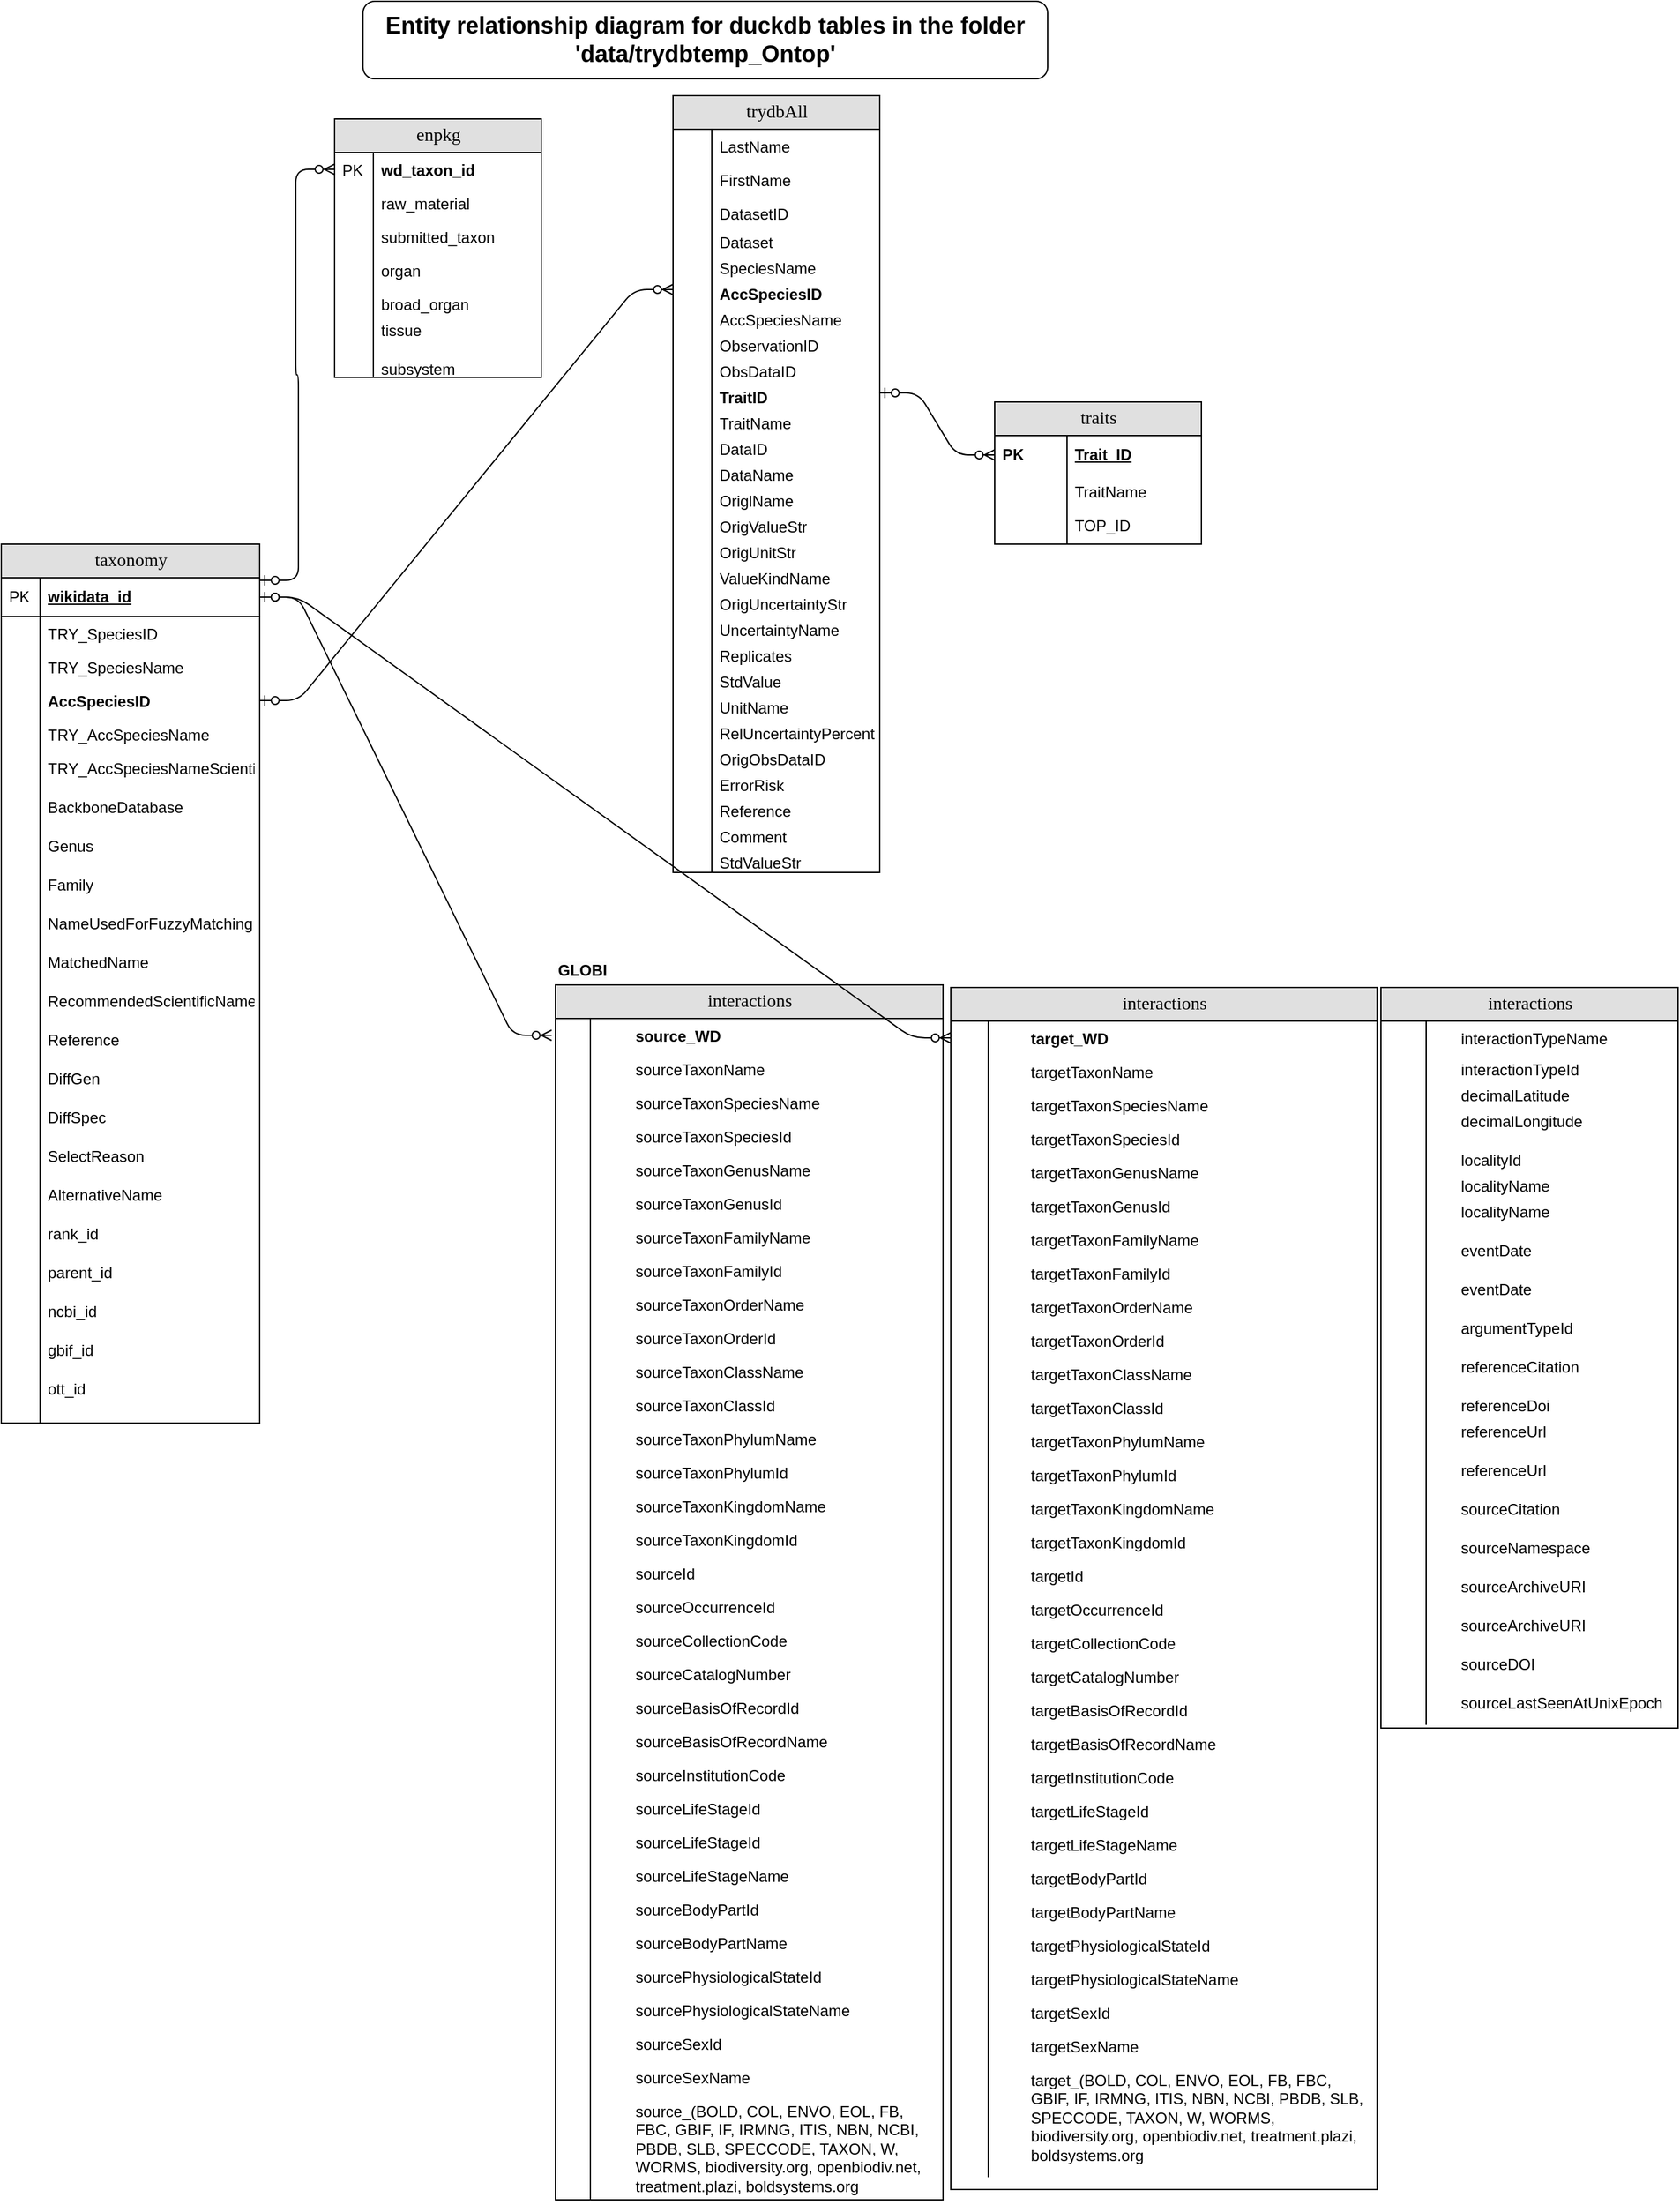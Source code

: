 <mxfile version="24.3.1" type="device">
  <diagram name="Page-1" id="e56a1550-8fbb-45ad-956c-1786394a9013">
    <mxGraphModel dx="3014" dy="1885" grid="1" gridSize="10" guides="1" tooltips="1" connect="1" arrows="1" fold="1" page="1" pageScale="1" pageWidth="1100" pageHeight="850" background="none" math="0" shadow="0">
      <root>
        <mxCell id="0" />
        <mxCell id="1" parent="0" />
        <mxCell id="2e49270ec7c68f3f-8" value="enpkg" style="swimlane;html=1;fontStyle=0;childLayout=stackLayout;horizontal=1;startSize=26;fillColor=#e0e0e0;horizontalStack=0;resizeParent=1;resizeLast=0;collapsible=1;marginBottom=0;swimlaneFillColor=#ffffff;align=center;rounded=0;shadow=0;comic=0;labelBackgroundColor=none;strokeWidth=1;fontFamily=Verdana;fontSize=14;swimlaneLine=1;" parent="1" vertex="1">
          <mxGeometry x="249" y="41" width="160" height="200" as="geometry" />
        </mxCell>
        <mxCell id="2e49270ec7c68f3f-15" value="&lt;b&gt;wd_taxon_id&lt;/b&gt;" style="shape=partialRectangle;top=0;left=0;right=0;bottom=0;html=1;align=left;verticalAlign=top;fillColor=none;spacingLeft=34;spacingRight=4;whiteSpace=wrap;overflow=hidden;rotatable=0;points=[[0,0.5],[1,0.5]];portConstraint=eastwest;dropTarget=0;" parent="2e49270ec7c68f3f-8" vertex="1">
          <mxGeometry y="26" width="160" height="26" as="geometry" />
        </mxCell>
        <mxCell id="2e49270ec7c68f3f-16" value="PK" style="shape=partialRectangle;top=0;left=0;bottom=0;html=1;fillColor=none;align=left;verticalAlign=top;spacingLeft=4;spacingRight=4;whiteSpace=wrap;overflow=hidden;rotatable=0;points=[];portConstraint=eastwest;part=1;" parent="2e49270ec7c68f3f-15" vertex="1" connectable="0">
          <mxGeometry width="30" height="26" as="geometry" />
        </mxCell>
        <mxCell id="2e49270ec7c68f3f-11" value="raw_material&lt;div&gt;&lt;br&gt;&lt;/div&gt;" style="shape=partialRectangle;top=0;left=0;right=0;bottom=0;html=1;align=left;verticalAlign=top;fillColor=none;spacingLeft=34;spacingRight=4;whiteSpace=wrap;overflow=hidden;rotatable=0;points=[[0,0.5],[1,0.5]];portConstraint=eastwest;dropTarget=0;" parent="2e49270ec7c68f3f-8" vertex="1">
          <mxGeometry y="52" width="160" height="26" as="geometry" />
        </mxCell>
        <mxCell id="2e49270ec7c68f3f-12" value="" style="shape=partialRectangle;top=0;left=0;bottom=0;html=1;fillColor=none;align=left;verticalAlign=top;spacingLeft=4;spacingRight=4;whiteSpace=wrap;overflow=hidden;rotatable=0;points=[];portConstraint=eastwest;part=1;" parent="2e49270ec7c68f3f-11" vertex="1" connectable="0">
          <mxGeometry width="30" height="26" as="geometry" />
        </mxCell>
        <mxCell id="2e49270ec7c68f3f-13" value="submitted_taxon" style="shape=partialRectangle;top=0;left=0;right=0;bottom=0;html=1;align=left;verticalAlign=top;fillColor=none;spacingLeft=34;spacingRight=4;whiteSpace=wrap;overflow=hidden;rotatable=0;points=[[0,0.5],[1,0.5]];portConstraint=eastwest;dropTarget=0;" parent="2e49270ec7c68f3f-8" vertex="1">
          <mxGeometry y="78" width="160" height="26" as="geometry" />
        </mxCell>
        <mxCell id="2e49270ec7c68f3f-14" value="" style="shape=partialRectangle;top=0;left=0;bottom=0;html=1;fillColor=none;align=left;verticalAlign=top;spacingLeft=4;spacingRight=4;whiteSpace=wrap;overflow=hidden;rotatable=0;points=[];portConstraint=eastwest;part=1;" parent="2e49270ec7c68f3f-13" vertex="1" connectable="0">
          <mxGeometry width="30" height="26" as="geometry" />
        </mxCell>
        <mxCell id="J6faeJmi4geUwKBB4xE--3" value="organ" style="shape=partialRectangle;top=0;left=0;right=0;bottom=0;html=1;align=left;verticalAlign=top;fillColor=none;spacingLeft=34;spacingRight=4;whiteSpace=wrap;overflow=hidden;rotatable=0;points=[[0,0.5],[1,0.5]];portConstraint=eastwest;dropTarget=0;" parent="2e49270ec7c68f3f-8" vertex="1">
          <mxGeometry y="104" width="160" height="26" as="geometry" />
        </mxCell>
        <mxCell id="J6faeJmi4geUwKBB4xE--4" value="" style="shape=partialRectangle;top=0;left=0;bottom=0;html=1;fillColor=none;align=left;verticalAlign=top;spacingLeft=4;spacingRight=4;whiteSpace=wrap;overflow=hidden;rotatable=0;points=[];portConstraint=eastwest;part=1;" parent="J6faeJmi4geUwKBB4xE--3" vertex="1" connectable="0">
          <mxGeometry width="30" height="26" as="geometry" />
        </mxCell>
        <mxCell id="J6faeJmi4geUwKBB4xE--5" value="broad_organ" style="shape=partialRectangle;top=0;left=0;right=0;bottom=0;html=1;align=left;verticalAlign=top;fillColor=none;spacingLeft=34;spacingRight=4;whiteSpace=wrap;overflow=hidden;rotatable=0;points=[[0,0.5],[1,0.5]];portConstraint=eastwest;dropTarget=0;" parent="2e49270ec7c68f3f-8" vertex="1">
          <mxGeometry y="130" width="160" height="20" as="geometry" />
        </mxCell>
        <mxCell id="J6faeJmi4geUwKBB4xE--6" value="" style="shape=partialRectangle;top=0;left=0;bottom=0;html=1;fillColor=none;align=left;verticalAlign=top;spacingLeft=4;spacingRight=4;whiteSpace=wrap;overflow=hidden;rotatable=0;points=[];portConstraint=eastwest;part=1;" parent="J6faeJmi4geUwKBB4xE--5" vertex="1" connectable="0">
          <mxGeometry width="30" height="20" as="geometry" />
        </mxCell>
        <mxCell id="J6faeJmi4geUwKBB4xE--7" value="tissue" style="shape=partialRectangle;top=0;left=0;right=0;bottom=0;html=1;align=left;verticalAlign=top;fillColor=none;spacingLeft=34;spacingRight=4;whiteSpace=wrap;overflow=hidden;rotatable=0;points=[[0,0.5],[1,0.5]];portConstraint=eastwest;dropTarget=0;" parent="2e49270ec7c68f3f-8" vertex="1">
          <mxGeometry y="150" width="160" height="30" as="geometry" />
        </mxCell>
        <mxCell id="J6faeJmi4geUwKBB4xE--8" value="" style="shape=partialRectangle;top=0;left=0;bottom=0;html=1;fillColor=none;align=left;verticalAlign=top;spacingLeft=4;spacingRight=4;whiteSpace=wrap;overflow=hidden;rotatable=0;points=[];portConstraint=eastwest;part=1;" parent="J6faeJmi4geUwKBB4xE--7" vertex="1" connectable="0">
          <mxGeometry width="30" height="30" as="geometry" />
        </mxCell>
        <mxCell id="2e49270ec7c68f3f-17" value="subsystem" style="shape=partialRectangle;top=0;left=0;right=0;bottom=0;html=1;align=left;verticalAlign=top;fillColor=none;spacingLeft=34;spacingRight=4;whiteSpace=wrap;overflow=hidden;rotatable=0;points=[[0,0.5],[1,0.5]];portConstraint=eastwest;dropTarget=0;" parent="2e49270ec7c68f3f-8" vertex="1">
          <mxGeometry y="180" width="160" height="20" as="geometry" />
        </mxCell>
        <mxCell id="2e49270ec7c68f3f-18" value="" style="shape=partialRectangle;top=0;left=0;bottom=0;html=1;fillColor=none;align=left;verticalAlign=top;spacingLeft=4;spacingRight=4;whiteSpace=wrap;overflow=hidden;rotatable=0;points=[];portConstraint=eastwest;part=1;" parent="2e49270ec7c68f3f-17" vertex="1" connectable="0">
          <mxGeometry width="30" height="20" as="geometry" />
        </mxCell>
        <mxCell id="2e49270ec7c68f3f-30" value="trydbAll" style="swimlane;html=1;fontStyle=0;childLayout=stackLayout;horizontal=1;startSize=26;fillColor=#e0e0e0;horizontalStack=0;resizeParent=1;resizeLast=0;collapsible=1;marginBottom=0;swimlaneFillColor=#ffffff;align=center;rounded=0;shadow=0;comic=0;labelBackgroundColor=none;strokeWidth=1;fontFamily=Verdana;fontSize=14" parent="1" vertex="1">
          <mxGeometry x="511" y="23" width="160" height="601" as="geometry" />
        </mxCell>
        <mxCell id="2e49270ec7c68f3f-33" value="LastName" style="shape=partialRectangle;top=0;left=0;right=0;bottom=0;html=1;align=left;verticalAlign=top;fillColor=none;spacingLeft=34;spacingRight=4;whiteSpace=wrap;overflow=hidden;rotatable=0;points=[[0,0.5],[1,0.5]];portConstraint=eastwest;dropTarget=0;" parent="2e49270ec7c68f3f-30" vertex="1">
          <mxGeometry y="26" width="160" height="26" as="geometry" />
        </mxCell>
        <mxCell id="2e49270ec7c68f3f-34" value="" style="shape=partialRectangle;top=0;left=0;bottom=0;html=1;fillColor=none;align=left;verticalAlign=top;spacingLeft=4;spacingRight=4;whiteSpace=wrap;overflow=hidden;rotatable=0;points=[];portConstraint=eastwest;part=1;" parent="2e49270ec7c68f3f-33" vertex="1" connectable="0">
          <mxGeometry width="30" height="26" as="geometry" />
        </mxCell>
        <mxCell id="2e49270ec7c68f3f-35" value="FirstName" style="shape=partialRectangle;top=0;left=0;right=0;bottom=0;html=1;align=left;verticalAlign=top;fillColor=none;spacingLeft=34;spacingRight=4;whiteSpace=wrap;overflow=hidden;rotatable=0;points=[[0,0.5],[1,0.5]];portConstraint=eastwest;dropTarget=0;" parent="2e49270ec7c68f3f-30" vertex="1">
          <mxGeometry y="52" width="160" height="26" as="geometry" />
        </mxCell>
        <mxCell id="2e49270ec7c68f3f-36" value="" style="shape=partialRectangle;top=0;left=0;bottom=0;html=1;fillColor=none;align=left;verticalAlign=top;spacingLeft=4;spacingRight=4;whiteSpace=wrap;overflow=hidden;rotatable=0;points=[];portConstraint=eastwest;part=1;" parent="2e49270ec7c68f3f-35" vertex="1" connectable="0">
          <mxGeometry width="30" height="26" as="geometry" />
        </mxCell>
        <mxCell id="2e49270ec7c68f3f-37" value="DatasetID" style="shape=partialRectangle;top=0;left=0;right=0;bottom=0;html=1;align=left;verticalAlign=top;fillColor=none;spacingLeft=34;spacingRight=4;whiteSpace=wrap;overflow=hidden;rotatable=0;points=[[0,0.5],[1,0.5]];portConstraint=eastwest;dropTarget=0;" parent="2e49270ec7c68f3f-30" vertex="1">
          <mxGeometry y="78" width="160" height="22" as="geometry" />
        </mxCell>
        <mxCell id="2e49270ec7c68f3f-38" value="" style="shape=partialRectangle;top=0;left=0;bottom=0;html=1;fillColor=none;align=left;verticalAlign=top;spacingLeft=4;spacingRight=4;whiteSpace=wrap;overflow=hidden;rotatable=0;points=[];portConstraint=eastwest;part=1;" parent="2e49270ec7c68f3f-37" vertex="1" connectable="0">
          <mxGeometry width="30" height="22" as="geometry" />
        </mxCell>
        <mxCell id="J6faeJmi4geUwKBB4xE--9" value="Dataset" style="shape=partialRectangle;top=0;left=0;right=0;bottom=0;html=1;align=left;verticalAlign=top;fillColor=none;spacingLeft=34;spacingRight=4;whiteSpace=wrap;overflow=hidden;rotatable=0;points=[[0,0.5],[1,0.5]];portConstraint=eastwest;dropTarget=0;" parent="2e49270ec7c68f3f-30" vertex="1">
          <mxGeometry y="100" width="160" height="20" as="geometry" />
        </mxCell>
        <mxCell id="J6faeJmi4geUwKBB4xE--10" value="" style="shape=partialRectangle;top=0;left=0;bottom=0;html=1;fillColor=none;align=left;verticalAlign=top;spacingLeft=4;spacingRight=4;whiteSpace=wrap;overflow=hidden;rotatable=0;points=[];portConstraint=eastwest;part=1;" parent="J6faeJmi4geUwKBB4xE--9" vertex="1" connectable="0">
          <mxGeometry width="30" height="20" as="geometry" />
        </mxCell>
        <mxCell id="J6faeJmi4geUwKBB4xE--11" value="SpeciesName" style="shape=partialRectangle;top=0;left=0;right=0;bottom=0;html=1;align=left;verticalAlign=top;fillColor=none;spacingLeft=34;spacingRight=4;whiteSpace=wrap;overflow=hidden;rotatable=0;points=[[0,0.5],[1,0.5]];portConstraint=eastwest;dropTarget=0;" parent="2e49270ec7c68f3f-30" vertex="1">
          <mxGeometry y="120" width="160" height="20" as="geometry" />
        </mxCell>
        <mxCell id="J6faeJmi4geUwKBB4xE--12" value="" style="shape=partialRectangle;top=0;left=0;bottom=0;html=1;fillColor=none;align=left;verticalAlign=top;spacingLeft=4;spacingRight=4;whiteSpace=wrap;overflow=hidden;rotatable=0;points=[];portConstraint=eastwest;part=1;" parent="J6faeJmi4geUwKBB4xE--11" vertex="1" connectable="0">
          <mxGeometry width="30" height="20" as="geometry" />
        </mxCell>
        <mxCell id="J6faeJmi4geUwKBB4xE--13" value="&lt;b&gt;AccSpeciesID&lt;/b&gt;" style="shape=partialRectangle;top=0;left=0;right=0;bottom=0;html=1;align=left;verticalAlign=top;fillColor=none;spacingLeft=34;spacingRight=4;whiteSpace=wrap;overflow=hidden;rotatable=0;points=[[0,0.5],[1,0.5]];portConstraint=eastwest;dropTarget=0;" parent="2e49270ec7c68f3f-30" vertex="1">
          <mxGeometry y="140" width="160" height="20" as="geometry" />
        </mxCell>
        <mxCell id="J6faeJmi4geUwKBB4xE--14" value="" style="shape=partialRectangle;top=0;left=0;bottom=0;html=1;fillColor=none;align=left;verticalAlign=top;spacingLeft=4;spacingRight=4;whiteSpace=wrap;overflow=hidden;rotatable=0;points=[];portConstraint=eastwest;part=1;" parent="J6faeJmi4geUwKBB4xE--13" vertex="1" connectable="0">
          <mxGeometry width="30" height="20" as="geometry" />
        </mxCell>
        <mxCell id="J6faeJmi4geUwKBB4xE--15" value="AccSpeciesName" style="shape=partialRectangle;top=0;left=0;right=0;bottom=0;html=1;align=left;verticalAlign=top;fillColor=none;spacingLeft=34;spacingRight=4;whiteSpace=wrap;overflow=hidden;rotatable=0;points=[[0,0.5],[1,0.5]];portConstraint=eastwest;dropTarget=0;" parent="2e49270ec7c68f3f-30" vertex="1">
          <mxGeometry y="160" width="160" height="20" as="geometry" />
        </mxCell>
        <mxCell id="J6faeJmi4geUwKBB4xE--16" value="" style="shape=partialRectangle;top=0;left=0;bottom=0;html=1;fillColor=none;align=left;verticalAlign=top;spacingLeft=4;spacingRight=4;whiteSpace=wrap;overflow=hidden;rotatable=0;points=[];portConstraint=eastwest;part=1;" parent="J6faeJmi4geUwKBB4xE--15" vertex="1" connectable="0">
          <mxGeometry width="30" height="20" as="geometry" />
        </mxCell>
        <mxCell id="J6faeJmi4geUwKBB4xE--17" value="ObservationID" style="shape=partialRectangle;top=0;left=0;right=0;bottom=0;html=1;align=left;verticalAlign=top;fillColor=none;spacingLeft=34;spacingRight=4;whiteSpace=wrap;overflow=hidden;rotatable=0;points=[[0,0.5],[1,0.5]];portConstraint=eastwest;dropTarget=0;" parent="2e49270ec7c68f3f-30" vertex="1">
          <mxGeometry y="180" width="160" height="20" as="geometry" />
        </mxCell>
        <mxCell id="J6faeJmi4geUwKBB4xE--18" value="" style="shape=partialRectangle;top=0;left=0;bottom=0;html=1;fillColor=none;align=left;verticalAlign=top;spacingLeft=4;spacingRight=4;whiteSpace=wrap;overflow=hidden;rotatable=0;points=[];portConstraint=eastwest;part=1;" parent="J6faeJmi4geUwKBB4xE--17" vertex="1" connectable="0">
          <mxGeometry width="30" height="20" as="geometry" />
        </mxCell>
        <mxCell id="J6faeJmi4geUwKBB4xE--19" value="ObsDataID" style="shape=partialRectangle;top=0;left=0;right=0;bottom=0;html=1;align=left;verticalAlign=top;fillColor=none;spacingLeft=34;spacingRight=4;whiteSpace=wrap;overflow=hidden;rotatable=0;points=[[0,0.5],[1,0.5]];portConstraint=eastwest;dropTarget=0;" parent="2e49270ec7c68f3f-30" vertex="1">
          <mxGeometry y="200" width="160" height="20" as="geometry" />
        </mxCell>
        <mxCell id="J6faeJmi4geUwKBB4xE--20" value="" style="shape=partialRectangle;top=0;left=0;bottom=0;html=1;fillColor=none;align=left;verticalAlign=top;spacingLeft=4;spacingRight=4;whiteSpace=wrap;overflow=hidden;rotatable=0;points=[];portConstraint=eastwest;part=1;" parent="J6faeJmi4geUwKBB4xE--19" vertex="1" connectable="0">
          <mxGeometry width="30" height="20" as="geometry" />
        </mxCell>
        <mxCell id="J6faeJmi4geUwKBB4xE--21" value="&lt;b&gt;TraitID&lt;/b&gt;" style="shape=partialRectangle;top=0;left=0;right=0;bottom=0;html=1;align=left;verticalAlign=top;fillColor=none;spacingLeft=34;spacingRight=4;whiteSpace=wrap;overflow=hidden;rotatable=0;points=[[0,0.5],[1,0.5]];portConstraint=eastwest;dropTarget=0;" parent="2e49270ec7c68f3f-30" vertex="1">
          <mxGeometry y="220" width="160" height="20" as="geometry" />
        </mxCell>
        <mxCell id="J6faeJmi4geUwKBB4xE--22" value="" style="shape=partialRectangle;top=0;left=0;bottom=0;html=1;fillColor=none;align=left;verticalAlign=top;spacingLeft=4;spacingRight=4;whiteSpace=wrap;overflow=hidden;rotatable=0;points=[];portConstraint=eastwest;part=1;" parent="J6faeJmi4geUwKBB4xE--21" vertex="1" connectable="0">
          <mxGeometry width="30" height="20" as="geometry" />
        </mxCell>
        <mxCell id="J6faeJmi4geUwKBB4xE--23" value="TraitName" style="shape=partialRectangle;top=0;left=0;right=0;bottom=0;html=1;align=left;verticalAlign=top;fillColor=none;spacingLeft=34;spacingRight=4;whiteSpace=wrap;overflow=hidden;rotatable=0;points=[[0,0.5],[1,0.5]];portConstraint=eastwest;dropTarget=0;" parent="2e49270ec7c68f3f-30" vertex="1">
          <mxGeometry y="240" width="160" height="20" as="geometry" />
        </mxCell>
        <mxCell id="J6faeJmi4geUwKBB4xE--24" value="" style="shape=partialRectangle;top=0;left=0;bottom=0;html=1;fillColor=none;align=left;verticalAlign=top;spacingLeft=4;spacingRight=4;whiteSpace=wrap;overflow=hidden;rotatable=0;points=[];portConstraint=eastwest;part=1;" parent="J6faeJmi4geUwKBB4xE--23" vertex="1" connectable="0">
          <mxGeometry width="30" height="20" as="geometry" />
        </mxCell>
        <mxCell id="J6faeJmi4geUwKBB4xE--25" value="DataID" style="shape=partialRectangle;top=0;left=0;right=0;bottom=0;html=1;align=left;verticalAlign=top;fillColor=none;spacingLeft=34;spacingRight=4;whiteSpace=wrap;overflow=hidden;rotatable=0;points=[[0,0.5],[1,0.5]];portConstraint=eastwest;dropTarget=0;" parent="2e49270ec7c68f3f-30" vertex="1">
          <mxGeometry y="260" width="160" height="20" as="geometry" />
        </mxCell>
        <mxCell id="J6faeJmi4geUwKBB4xE--26" value="" style="shape=partialRectangle;top=0;left=0;bottom=0;html=1;fillColor=none;align=left;verticalAlign=top;spacingLeft=4;spacingRight=4;whiteSpace=wrap;overflow=hidden;rotatable=0;points=[];portConstraint=eastwest;part=1;" parent="J6faeJmi4geUwKBB4xE--25" vertex="1" connectable="0">
          <mxGeometry width="30" height="20" as="geometry" />
        </mxCell>
        <mxCell id="J6faeJmi4geUwKBB4xE--27" value="DataName" style="shape=partialRectangle;top=0;left=0;right=0;bottom=0;html=1;align=left;verticalAlign=top;fillColor=none;spacingLeft=34;spacingRight=4;whiteSpace=wrap;overflow=hidden;rotatable=0;points=[[0,0.5],[1,0.5]];portConstraint=eastwest;dropTarget=0;" parent="2e49270ec7c68f3f-30" vertex="1">
          <mxGeometry y="280" width="160" height="20" as="geometry" />
        </mxCell>
        <mxCell id="J6faeJmi4geUwKBB4xE--28" value="" style="shape=partialRectangle;top=0;left=0;bottom=0;html=1;fillColor=none;align=left;verticalAlign=top;spacingLeft=4;spacingRight=4;whiteSpace=wrap;overflow=hidden;rotatable=0;points=[];portConstraint=eastwest;part=1;" parent="J6faeJmi4geUwKBB4xE--27" vertex="1" connectable="0">
          <mxGeometry width="30" height="20" as="geometry" />
        </mxCell>
        <mxCell id="J6faeJmi4geUwKBB4xE--29" value="OriglName" style="shape=partialRectangle;top=0;left=0;right=0;bottom=0;html=1;align=left;verticalAlign=top;fillColor=none;spacingLeft=34;spacingRight=4;whiteSpace=wrap;overflow=hidden;rotatable=0;points=[[0,0.5],[1,0.5]];portConstraint=eastwest;dropTarget=0;" parent="2e49270ec7c68f3f-30" vertex="1">
          <mxGeometry y="300" width="160" height="20" as="geometry" />
        </mxCell>
        <mxCell id="J6faeJmi4geUwKBB4xE--30" value="" style="shape=partialRectangle;top=0;left=0;bottom=0;html=1;fillColor=none;align=left;verticalAlign=top;spacingLeft=4;spacingRight=4;whiteSpace=wrap;overflow=hidden;rotatable=0;points=[];portConstraint=eastwest;part=1;" parent="J6faeJmi4geUwKBB4xE--29" vertex="1" connectable="0">
          <mxGeometry width="30" height="20" as="geometry" />
        </mxCell>
        <mxCell id="J6faeJmi4geUwKBB4xE--31" value="OrigValueStr" style="shape=partialRectangle;top=0;left=0;right=0;bottom=0;html=1;align=left;verticalAlign=top;fillColor=none;spacingLeft=34;spacingRight=4;whiteSpace=wrap;overflow=hidden;rotatable=0;points=[[0,0.5],[1,0.5]];portConstraint=eastwest;dropTarget=0;" parent="2e49270ec7c68f3f-30" vertex="1">
          <mxGeometry y="320" width="160" height="20" as="geometry" />
        </mxCell>
        <mxCell id="J6faeJmi4geUwKBB4xE--32" value="" style="shape=partialRectangle;top=0;left=0;bottom=0;html=1;fillColor=none;align=left;verticalAlign=top;spacingLeft=4;spacingRight=4;whiteSpace=wrap;overflow=hidden;rotatable=0;points=[];portConstraint=eastwest;part=1;" parent="J6faeJmi4geUwKBB4xE--31" vertex="1" connectable="0">
          <mxGeometry width="30" height="20" as="geometry" />
        </mxCell>
        <mxCell id="J6faeJmi4geUwKBB4xE--33" value="OrigUnitStr" style="shape=partialRectangle;top=0;left=0;right=0;bottom=0;html=1;align=left;verticalAlign=top;fillColor=none;spacingLeft=34;spacingRight=4;whiteSpace=wrap;overflow=hidden;rotatable=0;points=[[0,0.5],[1,0.5]];portConstraint=eastwest;dropTarget=0;" parent="2e49270ec7c68f3f-30" vertex="1">
          <mxGeometry y="340" width="160" height="20" as="geometry" />
        </mxCell>
        <mxCell id="J6faeJmi4geUwKBB4xE--34" value="" style="shape=partialRectangle;top=0;left=0;bottom=0;html=1;fillColor=none;align=left;verticalAlign=top;spacingLeft=4;spacingRight=4;whiteSpace=wrap;overflow=hidden;rotatable=0;points=[];portConstraint=eastwest;part=1;" parent="J6faeJmi4geUwKBB4xE--33" vertex="1" connectable="0">
          <mxGeometry width="30" height="20" as="geometry" />
        </mxCell>
        <mxCell id="J6faeJmi4geUwKBB4xE--35" value="ValueKindName" style="shape=partialRectangle;top=0;left=0;right=0;bottom=0;html=1;align=left;verticalAlign=top;fillColor=none;spacingLeft=34;spacingRight=4;whiteSpace=wrap;overflow=hidden;rotatable=0;points=[[0,0.5],[1,0.5]];portConstraint=eastwest;dropTarget=0;" parent="2e49270ec7c68f3f-30" vertex="1">
          <mxGeometry y="360" width="160" height="20" as="geometry" />
        </mxCell>
        <mxCell id="J6faeJmi4geUwKBB4xE--36" value="" style="shape=partialRectangle;top=0;left=0;bottom=0;html=1;fillColor=none;align=left;verticalAlign=top;spacingLeft=4;spacingRight=4;whiteSpace=wrap;overflow=hidden;rotatable=0;points=[];portConstraint=eastwest;part=1;" parent="J6faeJmi4geUwKBB4xE--35" vertex="1" connectable="0">
          <mxGeometry width="30" height="20" as="geometry" />
        </mxCell>
        <mxCell id="J6faeJmi4geUwKBB4xE--37" value="OrigUncertaintyStr" style="shape=partialRectangle;top=0;left=0;right=0;bottom=0;html=1;align=left;verticalAlign=top;fillColor=none;spacingLeft=34;spacingRight=4;whiteSpace=wrap;overflow=hidden;rotatable=0;points=[[0,0.5],[1,0.5]];portConstraint=eastwest;dropTarget=0;" parent="2e49270ec7c68f3f-30" vertex="1">
          <mxGeometry y="380" width="160" height="20" as="geometry" />
        </mxCell>
        <mxCell id="J6faeJmi4geUwKBB4xE--38" value="" style="shape=partialRectangle;top=0;left=0;bottom=0;html=1;fillColor=none;align=left;verticalAlign=top;spacingLeft=4;spacingRight=4;whiteSpace=wrap;overflow=hidden;rotatable=0;points=[];portConstraint=eastwest;part=1;" parent="J6faeJmi4geUwKBB4xE--37" vertex="1" connectable="0">
          <mxGeometry width="30" height="20" as="geometry" />
        </mxCell>
        <mxCell id="J6faeJmi4geUwKBB4xE--39" value="UncertaintyName" style="shape=partialRectangle;top=0;left=0;right=0;bottom=0;html=1;align=left;verticalAlign=top;fillColor=none;spacingLeft=34;spacingRight=4;whiteSpace=wrap;overflow=hidden;rotatable=0;points=[[0,0.5],[1,0.5]];portConstraint=eastwest;dropTarget=0;" parent="2e49270ec7c68f3f-30" vertex="1">
          <mxGeometry y="400" width="160" height="20" as="geometry" />
        </mxCell>
        <mxCell id="J6faeJmi4geUwKBB4xE--40" value="" style="shape=partialRectangle;top=0;left=0;bottom=0;html=1;fillColor=none;align=left;verticalAlign=top;spacingLeft=4;spacingRight=4;whiteSpace=wrap;overflow=hidden;rotatable=0;points=[];portConstraint=eastwest;part=1;" parent="J6faeJmi4geUwKBB4xE--39" vertex="1" connectable="0">
          <mxGeometry width="30" height="20" as="geometry" />
        </mxCell>
        <mxCell id="J6faeJmi4geUwKBB4xE--41" value="Replicates" style="shape=partialRectangle;top=0;left=0;right=0;bottom=0;html=1;align=left;verticalAlign=top;fillColor=none;spacingLeft=34;spacingRight=4;whiteSpace=wrap;overflow=hidden;rotatable=0;points=[[0,0.5],[1,0.5]];portConstraint=eastwest;dropTarget=0;" parent="2e49270ec7c68f3f-30" vertex="1">
          <mxGeometry y="420" width="160" height="20" as="geometry" />
        </mxCell>
        <mxCell id="J6faeJmi4geUwKBB4xE--42" value="" style="shape=partialRectangle;top=0;left=0;bottom=0;html=1;fillColor=none;align=left;verticalAlign=top;spacingLeft=4;spacingRight=4;whiteSpace=wrap;overflow=hidden;rotatable=0;points=[];portConstraint=eastwest;part=1;" parent="J6faeJmi4geUwKBB4xE--41" vertex="1" connectable="0">
          <mxGeometry width="30" height="20" as="geometry" />
        </mxCell>
        <mxCell id="J6faeJmi4geUwKBB4xE--43" value="StdValue" style="shape=partialRectangle;top=0;left=0;right=0;bottom=0;html=1;align=left;verticalAlign=top;fillColor=none;spacingLeft=34;spacingRight=4;whiteSpace=wrap;overflow=hidden;rotatable=0;points=[[0,0.5],[1,0.5]];portConstraint=eastwest;dropTarget=0;" parent="2e49270ec7c68f3f-30" vertex="1">
          <mxGeometry y="440" width="160" height="20" as="geometry" />
        </mxCell>
        <mxCell id="J6faeJmi4geUwKBB4xE--44" value="" style="shape=partialRectangle;top=0;left=0;bottom=0;html=1;fillColor=none;align=left;verticalAlign=top;spacingLeft=4;spacingRight=4;whiteSpace=wrap;overflow=hidden;rotatable=0;points=[];portConstraint=eastwest;part=1;" parent="J6faeJmi4geUwKBB4xE--43" vertex="1" connectable="0">
          <mxGeometry width="30" height="20" as="geometry" />
        </mxCell>
        <mxCell id="J6faeJmi4geUwKBB4xE--45" value="UnitName" style="shape=partialRectangle;top=0;left=0;right=0;bottom=0;html=1;align=left;verticalAlign=top;fillColor=none;spacingLeft=34;spacingRight=4;whiteSpace=wrap;overflow=hidden;rotatable=0;points=[[0,0.5],[1,0.5]];portConstraint=eastwest;dropTarget=0;" parent="2e49270ec7c68f3f-30" vertex="1">
          <mxGeometry y="460" width="160" height="20" as="geometry" />
        </mxCell>
        <mxCell id="J6faeJmi4geUwKBB4xE--46" value="" style="shape=partialRectangle;top=0;left=0;bottom=0;html=1;fillColor=none;align=left;verticalAlign=top;spacingLeft=4;spacingRight=4;whiteSpace=wrap;overflow=hidden;rotatable=0;points=[];portConstraint=eastwest;part=1;" parent="J6faeJmi4geUwKBB4xE--45" vertex="1" connectable="0">
          <mxGeometry width="30" height="20" as="geometry" />
        </mxCell>
        <mxCell id="J6faeJmi4geUwKBB4xE--47" value="RelUncertaintyPercent" style="shape=partialRectangle;top=0;left=0;right=0;bottom=0;html=1;align=left;verticalAlign=top;fillColor=none;spacingLeft=34;spacingRight=4;whiteSpace=wrap;overflow=hidden;rotatable=0;points=[[0,0.5],[1,0.5]];portConstraint=eastwest;dropTarget=0;" parent="2e49270ec7c68f3f-30" vertex="1">
          <mxGeometry y="480" width="160" height="20" as="geometry" />
        </mxCell>
        <mxCell id="J6faeJmi4geUwKBB4xE--48" value="" style="shape=partialRectangle;top=0;left=0;bottom=0;html=1;fillColor=none;align=left;verticalAlign=top;spacingLeft=4;spacingRight=4;whiteSpace=wrap;overflow=hidden;rotatable=0;points=[];portConstraint=eastwest;part=1;" parent="J6faeJmi4geUwKBB4xE--47" vertex="1" connectable="0">
          <mxGeometry width="30" height="20" as="geometry" />
        </mxCell>
        <mxCell id="J6faeJmi4geUwKBB4xE--49" value="OrigObsDataID" style="shape=partialRectangle;top=0;left=0;right=0;bottom=0;html=1;align=left;verticalAlign=top;fillColor=none;spacingLeft=34;spacingRight=4;whiteSpace=wrap;overflow=hidden;rotatable=0;points=[[0,0.5],[1,0.5]];portConstraint=eastwest;dropTarget=0;" parent="2e49270ec7c68f3f-30" vertex="1">
          <mxGeometry y="500" width="160" height="20" as="geometry" />
        </mxCell>
        <mxCell id="J6faeJmi4geUwKBB4xE--50" value="" style="shape=partialRectangle;top=0;left=0;bottom=0;html=1;fillColor=none;align=left;verticalAlign=top;spacingLeft=4;spacingRight=4;whiteSpace=wrap;overflow=hidden;rotatable=0;points=[];portConstraint=eastwest;part=1;" parent="J6faeJmi4geUwKBB4xE--49" vertex="1" connectable="0">
          <mxGeometry width="30" height="20" as="geometry" />
        </mxCell>
        <mxCell id="J6faeJmi4geUwKBB4xE--51" value="ErrorRisk" style="shape=partialRectangle;top=0;left=0;right=0;bottom=0;html=1;align=left;verticalAlign=top;fillColor=none;spacingLeft=34;spacingRight=4;whiteSpace=wrap;overflow=hidden;rotatable=0;points=[[0,0.5],[1,0.5]];portConstraint=eastwest;dropTarget=0;" parent="2e49270ec7c68f3f-30" vertex="1">
          <mxGeometry y="520" width="160" height="20" as="geometry" />
        </mxCell>
        <mxCell id="J6faeJmi4geUwKBB4xE--52" value="" style="shape=partialRectangle;top=0;left=0;bottom=0;html=1;fillColor=none;align=left;verticalAlign=top;spacingLeft=4;spacingRight=4;whiteSpace=wrap;overflow=hidden;rotatable=0;points=[];portConstraint=eastwest;part=1;" parent="J6faeJmi4geUwKBB4xE--51" vertex="1" connectable="0">
          <mxGeometry width="30" height="20" as="geometry" />
        </mxCell>
        <mxCell id="J6faeJmi4geUwKBB4xE--53" value="Reference" style="shape=partialRectangle;top=0;left=0;right=0;bottom=0;html=1;align=left;verticalAlign=top;fillColor=none;spacingLeft=34;spacingRight=4;whiteSpace=wrap;overflow=hidden;rotatable=0;points=[[0,0.5],[1,0.5]];portConstraint=eastwest;dropTarget=0;" parent="2e49270ec7c68f3f-30" vertex="1">
          <mxGeometry y="540" width="160" height="20" as="geometry" />
        </mxCell>
        <mxCell id="J6faeJmi4geUwKBB4xE--54" value="" style="shape=partialRectangle;top=0;left=0;bottom=0;html=1;fillColor=none;align=left;verticalAlign=top;spacingLeft=4;spacingRight=4;whiteSpace=wrap;overflow=hidden;rotatable=0;points=[];portConstraint=eastwest;part=1;" parent="J6faeJmi4geUwKBB4xE--53" vertex="1" connectable="0">
          <mxGeometry width="30" height="20" as="geometry" />
        </mxCell>
        <mxCell id="J6faeJmi4geUwKBB4xE--55" value="Comment" style="shape=partialRectangle;top=0;left=0;right=0;bottom=0;html=1;align=left;verticalAlign=top;fillColor=none;spacingLeft=34;spacingRight=4;whiteSpace=wrap;overflow=hidden;rotatable=0;points=[[0,0.5],[1,0.5]];portConstraint=eastwest;dropTarget=0;" parent="2e49270ec7c68f3f-30" vertex="1">
          <mxGeometry y="560" width="160" height="20" as="geometry" />
        </mxCell>
        <mxCell id="J6faeJmi4geUwKBB4xE--56" value="" style="shape=partialRectangle;top=0;left=0;bottom=0;html=1;fillColor=none;align=left;verticalAlign=top;spacingLeft=4;spacingRight=4;whiteSpace=wrap;overflow=hidden;rotatable=0;points=[];portConstraint=eastwest;part=1;" parent="J6faeJmi4geUwKBB4xE--55" vertex="1" connectable="0">
          <mxGeometry width="30" height="20" as="geometry" />
        </mxCell>
        <mxCell id="2e49270ec7c68f3f-39" value="StdValueStr" style="shape=partialRectangle;top=0;left=0;right=0;bottom=0;html=1;align=left;verticalAlign=top;fillColor=none;spacingLeft=34;spacingRight=4;whiteSpace=wrap;overflow=hidden;rotatable=0;points=[[0,0.5],[1,0.5]];portConstraint=eastwest;dropTarget=0;" parent="2e49270ec7c68f3f-30" vertex="1">
          <mxGeometry y="580" width="160" height="20" as="geometry" />
        </mxCell>
        <mxCell id="2e49270ec7c68f3f-40" value="" style="shape=partialRectangle;top=0;left=0;bottom=0;html=1;fillColor=none;align=left;verticalAlign=top;spacingLeft=4;spacingRight=4;whiteSpace=wrap;overflow=hidden;rotatable=0;points=[];portConstraint=eastwest;part=1;" parent="2e49270ec7c68f3f-39" vertex="1" connectable="0">
          <mxGeometry width="30" height="20" as="geometry" />
        </mxCell>
        <mxCell id="2e49270ec7c68f3f-41" value="traits" style="swimlane;html=1;fontStyle=0;childLayout=stackLayout;horizontal=1;startSize=26;fillColor=#e0e0e0;horizontalStack=0;resizeParent=1;resizeLast=0;collapsible=1;marginBottom=0;swimlaneFillColor=#ffffff;align=center;rounded=0;shadow=0;comic=0;labelBackgroundColor=none;strokeWidth=1;fontFamily=Verdana;fontSize=14" parent="1" vertex="1">
          <mxGeometry x="760" y="260" width="160" height="110" as="geometry" />
        </mxCell>
        <mxCell id="2e49270ec7c68f3f-42" value="Trait_ID" style="shape=partialRectangle;top=0;left=0;right=0;bottom=0;html=1;align=left;verticalAlign=middle;fillColor=none;spacingLeft=60;spacingRight=4;whiteSpace=wrap;overflow=hidden;rotatable=0;points=[[0,0.5],[1,0.5]];portConstraint=eastwest;dropTarget=0;fontStyle=5;" parent="2e49270ec7c68f3f-41" vertex="1">
          <mxGeometry y="26" width="160" height="30" as="geometry" />
        </mxCell>
        <mxCell id="2e49270ec7c68f3f-43" value="PK" style="shape=partialRectangle;fontStyle=1;top=0;left=0;bottom=0;html=1;fillColor=none;align=left;verticalAlign=middle;spacingLeft=4;spacingRight=4;whiteSpace=wrap;overflow=hidden;rotatable=0;points=[];portConstraint=eastwest;part=1;" parent="2e49270ec7c68f3f-42" vertex="1" connectable="0">
          <mxGeometry width="56" height="30" as="geometry" />
        </mxCell>
        <mxCell id="J6faeJmi4geUwKBB4xE--59" value="TraitName" style="shape=partialRectangle;top=0;left=0;right=0;bottom=0;html=1;align=left;verticalAlign=top;fillColor=none;spacingLeft=60;spacingRight=4;whiteSpace=wrap;overflow=hidden;rotatable=0;points=[[0,0.5],[1,0.5]];portConstraint=eastwest;dropTarget=0;" parent="2e49270ec7c68f3f-41" vertex="1">
          <mxGeometry y="56" width="160" height="26" as="geometry" />
        </mxCell>
        <mxCell id="J6faeJmi4geUwKBB4xE--60" value="" style="shape=partialRectangle;top=0;left=0;bottom=0;html=1;fillColor=none;align=left;verticalAlign=top;spacingLeft=4;spacingRight=4;whiteSpace=wrap;overflow=hidden;rotatable=0;points=[];portConstraint=eastwest;part=1;" parent="J6faeJmi4geUwKBB4xE--59" vertex="1" connectable="0">
          <mxGeometry width="56" height="26" as="geometry" />
        </mxCell>
        <mxCell id="2e49270ec7c68f3f-46" value="TOP_ID" style="shape=partialRectangle;top=0;left=0;right=0;bottom=0;html=1;align=left;verticalAlign=top;fillColor=none;spacingLeft=60;spacingRight=4;whiteSpace=wrap;overflow=hidden;rotatable=0;points=[[0,0.5],[1,0.5]];portConstraint=eastwest;dropTarget=0;" parent="2e49270ec7c68f3f-41" vertex="1">
          <mxGeometry y="82" width="160" height="28" as="geometry" />
        </mxCell>
        <mxCell id="2e49270ec7c68f3f-47" value="" style="shape=partialRectangle;top=0;left=0;bottom=0;html=1;fillColor=none;align=left;verticalAlign=top;spacingLeft=4;spacingRight=4;whiteSpace=wrap;overflow=hidden;rotatable=0;points=[];portConstraint=eastwest;part=1;" parent="2e49270ec7c68f3f-46" vertex="1" connectable="0">
          <mxGeometry width="56" height="28" as="geometry" />
        </mxCell>
        <mxCell id="2e49270ec7c68f3f-63" value="" style="edgeStyle=entityRelationEdgeStyle;html=1;endArrow=ERzeroToMany;startArrow=ERzeroToOne;labelBackgroundColor=none;fontFamily=Verdana;fontSize=14;entryX=0;entryY=0.5;" parent="1" source="J6faeJmi4geUwKBB4xE--21" target="2e49270ec7c68f3f-42" edge="1">
          <mxGeometry width="100" height="100" relative="1" as="geometry">
            <mxPoint x="740" y="450" as="sourcePoint" />
            <mxPoint x="950" y="500" as="targetPoint" />
          </mxGeometry>
        </mxCell>
        <mxCell id="2e49270ec7c68f3f-64" value="interactions" style="swimlane;html=1;fontStyle=0;childLayout=stackLayout;horizontal=1;startSize=26;fillColor=#e0e0e0;horizontalStack=0;resizeParent=1;resizeLast=0;collapsible=1;marginBottom=0;swimlaneFillColor=#ffffff;align=center;rounded=0;shadow=0;comic=0;labelBackgroundColor=none;strokeWidth=1;fontFamily=Verdana;fontSize=14" parent="1" vertex="1">
          <mxGeometry x="420" y="711" width="300" height="940" as="geometry" />
        </mxCell>
        <mxCell id="J6faeJmi4geUwKBB4xE--111" value="&lt;b&gt;source_WD&lt;/b&gt;" style="shape=partialRectangle;top=0;left=0;right=0;bottom=0;html=1;align=left;verticalAlign=top;fillColor=none;spacingLeft=60;spacingRight=4;whiteSpace=wrap;overflow=hidden;rotatable=0;points=[[0,0.5],[1,0.5]];portConstraint=eastwest;dropTarget=0;strokeColor=#0f0f0f;perimeterSpacing=3;" parent="2e49270ec7c68f3f-64" vertex="1">
          <mxGeometry y="26" width="300" height="26" as="geometry" />
        </mxCell>
        <mxCell id="J6faeJmi4geUwKBB4xE--112" value="" style="shape=partialRectangle;top=0;left=0;bottom=0;html=1;fillColor=none;align=left;verticalAlign=top;spacingLeft=4;spacingRight=4;whiteSpace=wrap;overflow=hidden;rotatable=0;points=[];portConstraint=eastwest;part=1;" parent="J6faeJmi4geUwKBB4xE--111" vertex="1" connectable="0">
          <mxGeometry width="27" height="26" as="geometry" />
        </mxCell>
        <mxCell id="J6faeJmi4geUwKBB4xE--113" value="&lt;div&gt;sourceTaxonName&lt;br&gt;&lt;/div&gt;" style="shape=partialRectangle;top=0;left=0;right=0;bottom=0;html=1;align=left;verticalAlign=top;fillColor=none;spacingLeft=60;spacingRight=4;whiteSpace=wrap;overflow=hidden;rotatable=0;points=[[0,0.5],[1,0.5]];portConstraint=eastwest;dropTarget=0;" parent="2e49270ec7c68f3f-64" vertex="1">
          <mxGeometry y="52" width="300" height="26" as="geometry" />
        </mxCell>
        <mxCell id="J6faeJmi4geUwKBB4xE--114" value="" style="shape=partialRectangle;top=0;left=0;bottom=0;html=1;fillColor=none;align=left;verticalAlign=top;spacingLeft=4;spacingRight=4;whiteSpace=wrap;overflow=hidden;rotatable=0;points=[];portConstraint=eastwest;part=1;" parent="J6faeJmi4geUwKBB4xE--113" vertex="1" connectable="0">
          <mxGeometry width="27" height="26" as="geometry" />
        </mxCell>
        <mxCell id="J6faeJmi4geUwKBB4xE--115" value="&lt;div&gt;sourceTaxonSpeciesName&lt;br&gt;&lt;/div&gt;" style="shape=partialRectangle;top=0;left=0;right=0;bottom=0;html=1;align=left;verticalAlign=top;fillColor=none;spacingLeft=60;spacingRight=4;whiteSpace=wrap;overflow=hidden;rotatable=0;points=[[0,0.5],[1,0.5]];portConstraint=eastwest;dropTarget=0;" parent="2e49270ec7c68f3f-64" vertex="1">
          <mxGeometry y="78" width="300" height="26" as="geometry" />
        </mxCell>
        <mxCell id="J6faeJmi4geUwKBB4xE--116" value="" style="shape=partialRectangle;top=0;left=0;bottom=0;html=1;fillColor=none;align=left;verticalAlign=top;spacingLeft=4;spacingRight=4;whiteSpace=wrap;overflow=hidden;rotatable=0;points=[];portConstraint=eastwest;part=1;" parent="J6faeJmi4geUwKBB4xE--115" vertex="1" connectable="0">
          <mxGeometry width="27" height="26" as="geometry" />
        </mxCell>
        <mxCell id="OO1ASCaPUkrpt_hO6SCk-5" value="&lt;div&gt;sourceTaxonSpeciesId&lt;br&gt;&lt;/div&gt;" style="shape=partialRectangle;top=0;left=0;right=0;bottom=0;html=1;align=left;verticalAlign=top;fillColor=none;spacingLeft=60;spacingRight=4;whiteSpace=wrap;overflow=hidden;rotatable=0;points=[[0,0.5],[1,0.5]];portConstraint=eastwest;dropTarget=0;" vertex="1" parent="2e49270ec7c68f3f-64">
          <mxGeometry y="104" width="300" height="26" as="geometry" />
        </mxCell>
        <mxCell id="OO1ASCaPUkrpt_hO6SCk-6" value="" style="shape=partialRectangle;top=0;left=0;bottom=0;html=1;fillColor=none;align=left;verticalAlign=top;spacingLeft=4;spacingRight=4;whiteSpace=wrap;overflow=hidden;rotatable=0;points=[];portConstraint=eastwest;part=1;" vertex="1" connectable="0" parent="OO1ASCaPUkrpt_hO6SCk-5">
          <mxGeometry width="27" height="26" as="geometry" />
        </mxCell>
        <mxCell id="J6faeJmi4geUwKBB4xE--117" value="&lt;div&gt;sourceTaxonGenusName&lt;br&gt;&lt;/div&gt;" style="shape=partialRectangle;top=0;left=0;right=0;bottom=0;html=1;align=left;verticalAlign=top;fillColor=none;spacingLeft=60;spacingRight=4;whiteSpace=wrap;overflow=hidden;rotatable=0;points=[[0,0.5],[1,0.5]];portConstraint=eastwest;dropTarget=0;" parent="2e49270ec7c68f3f-64" vertex="1">
          <mxGeometry y="130" width="300" height="26" as="geometry" />
        </mxCell>
        <mxCell id="J6faeJmi4geUwKBB4xE--118" value="" style="shape=partialRectangle;top=0;left=0;bottom=0;html=1;fillColor=none;align=left;verticalAlign=top;spacingLeft=4;spacingRight=4;whiteSpace=wrap;overflow=hidden;rotatable=0;points=[];portConstraint=eastwest;part=1;" parent="J6faeJmi4geUwKBB4xE--117" vertex="1" connectable="0">
          <mxGeometry width="27" height="26" as="geometry" />
        </mxCell>
        <mxCell id="J6faeJmi4geUwKBB4xE--119" value="&lt;div&gt;sourceTaxonGenusId&lt;/div&gt;" style="shape=partialRectangle;top=0;left=0;right=0;bottom=0;html=1;align=left;verticalAlign=top;fillColor=none;spacingLeft=60;spacingRight=4;whiteSpace=wrap;overflow=hidden;rotatable=0;points=[[0,0.5],[1,0.5]];portConstraint=eastwest;dropTarget=0;" parent="2e49270ec7c68f3f-64" vertex="1">
          <mxGeometry y="156" width="300" height="26" as="geometry" />
        </mxCell>
        <mxCell id="J6faeJmi4geUwKBB4xE--120" value="" style="shape=partialRectangle;top=0;left=0;bottom=0;html=1;fillColor=none;align=left;verticalAlign=top;spacingLeft=4;spacingRight=4;whiteSpace=wrap;overflow=hidden;rotatable=0;points=[];portConstraint=eastwest;part=1;" parent="J6faeJmi4geUwKBB4xE--119" vertex="1" connectable="0">
          <mxGeometry width="27" height="26" as="geometry" />
        </mxCell>
        <mxCell id="J6faeJmi4geUwKBB4xE--121" value="&lt;div&gt;sourceTaxonFamilyName&lt;/div&gt;" style="shape=partialRectangle;top=0;left=0;right=0;bottom=0;html=1;align=left;verticalAlign=top;fillColor=none;spacingLeft=60;spacingRight=4;whiteSpace=wrap;overflow=hidden;rotatable=0;points=[[0,0.5],[1,0.5]];portConstraint=eastwest;dropTarget=0;" parent="2e49270ec7c68f3f-64" vertex="1">
          <mxGeometry y="182" width="300" height="26" as="geometry" />
        </mxCell>
        <mxCell id="J6faeJmi4geUwKBB4xE--122" value="" style="shape=partialRectangle;top=0;left=0;bottom=0;html=1;fillColor=none;align=left;verticalAlign=top;spacingLeft=4;spacingRight=4;whiteSpace=wrap;overflow=hidden;rotatable=0;points=[];portConstraint=eastwest;part=1;" parent="J6faeJmi4geUwKBB4xE--121" vertex="1" connectable="0">
          <mxGeometry width="27" height="26" as="geometry" />
        </mxCell>
        <mxCell id="J6faeJmi4geUwKBB4xE--123" value="&lt;div&gt;sourceTaxonFamilyId&lt;/div&gt;" style="shape=partialRectangle;top=0;left=0;right=0;bottom=0;html=1;align=left;verticalAlign=top;fillColor=none;spacingLeft=60;spacingRight=4;whiteSpace=wrap;overflow=hidden;rotatable=0;points=[[0,0.5],[1,0.5]];portConstraint=eastwest;dropTarget=0;" parent="2e49270ec7c68f3f-64" vertex="1">
          <mxGeometry y="208" width="300" height="26" as="geometry" />
        </mxCell>
        <mxCell id="J6faeJmi4geUwKBB4xE--124" value="" style="shape=partialRectangle;top=0;left=0;bottom=0;html=1;fillColor=none;align=left;verticalAlign=top;spacingLeft=4;spacingRight=4;whiteSpace=wrap;overflow=hidden;rotatable=0;points=[];portConstraint=eastwest;part=1;" parent="J6faeJmi4geUwKBB4xE--123" vertex="1" connectable="0">
          <mxGeometry width="27" height="26" as="geometry" />
        </mxCell>
        <mxCell id="J6faeJmi4geUwKBB4xE--125" value="&lt;div&gt;sourceTaxonOrderName&lt;/div&gt;" style="shape=partialRectangle;top=0;left=0;right=0;bottom=0;html=1;align=left;verticalAlign=top;fillColor=none;spacingLeft=60;spacingRight=4;whiteSpace=wrap;overflow=hidden;rotatable=0;points=[[0,0.5],[1,0.5]];portConstraint=eastwest;dropTarget=0;" parent="2e49270ec7c68f3f-64" vertex="1">
          <mxGeometry y="234" width="300" height="26" as="geometry" />
        </mxCell>
        <mxCell id="J6faeJmi4geUwKBB4xE--126" value="" style="shape=partialRectangle;top=0;left=0;bottom=0;html=1;fillColor=none;align=left;verticalAlign=top;spacingLeft=4;spacingRight=4;whiteSpace=wrap;overflow=hidden;rotatable=0;points=[];portConstraint=eastwest;part=1;" parent="J6faeJmi4geUwKBB4xE--125" vertex="1" connectable="0">
          <mxGeometry width="27" height="26" as="geometry" />
        </mxCell>
        <mxCell id="J6faeJmi4geUwKBB4xE--127" value="&lt;div&gt;sourceTaxonOrderId&lt;/div&gt;" style="shape=partialRectangle;top=0;left=0;right=0;bottom=0;html=1;align=left;verticalAlign=top;fillColor=none;spacingLeft=60;spacingRight=4;whiteSpace=wrap;overflow=hidden;rotatable=0;points=[[0,0.5],[1,0.5]];portConstraint=eastwest;dropTarget=0;" parent="2e49270ec7c68f3f-64" vertex="1">
          <mxGeometry y="260" width="300" height="26" as="geometry" />
        </mxCell>
        <mxCell id="J6faeJmi4geUwKBB4xE--128" value="" style="shape=partialRectangle;top=0;left=0;bottom=0;html=1;fillColor=none;align=left;verticalAlign=top;spacingLeft=4;spacingRight=4;whiteSpace=wrap;overflow=hidden;rotatable=0;points=[];portConstraint=eastwest;part=1;" parent="J6faeJmi4geUwKBB4xE--127" vertex="1" connectable="0">
          <mxGeometry width="27" height="26" as="geometry" />
        </mxCell>
        <mxCell id="J6faeJmi4geUwKBB4xE--129" value="&lt;div&gt;sourceTaxonClassName&lt;/div&gt;" style="shape=partialRectangle;top=0;left=0;right=0;bottom=0;html=1;align=left;verticalAlign=top;fillColor=none;spacingLeft=60;spacingRight=4;whiteSpace=wrap;overflow=hidden;rotatable=0;points=[[0,0.5],[1,0.5]];portConstraint=eastwest;dropTarget=0;" parent="2e49270ec7c68f3f-64" vertex="1">
          <mxGeometry y="286" width="300" height="26" as="geometry" />
        </mxCell>
        <mxCell id="J6faeJmi4geUwKBB4xE--130" value="" style="shape=partialRectangle;top=0;left=0;bottom=0;html=1;fillColor=none;align=left;verticalAlign=top;spacingLeft=4;spacingRight=4;whiteSpace=wrap;overflow=hidden;rotatable=0;points=[];portConstraint=eastwest;part=1;" parent="J6faeJmi4geUwKBB4xE--129" vertex="1" connectable="0">
          <mxGeometry width="27" height="26" as="geometry" />
        </mxCell>
        <mxCell id="J6faeJmi4geUwKBB4xE--131" value="&lt;div&gt;sourceTaxonClassId&lt;/div&gt;" style="shape=partialRectangle;top=0;left=0;right=0;bottom=0;html=1;align=left;verticalAlign=top;fillColor=none;spacingLeft=60;spacingRight=4;whiteSpace=wrap;overflow=hidden;rotatable=0;points=[[0,0.5],[1,0.5]];portConstraint=eastwest;dropTarget=0;" parent="2e49270ec7c68f3f-64" vertex="1">
          <mxGeometry y="312" width="300" height="26" as="geometry" />
        </mxCell>
        <mxCell id="J6faeJmi4geUwKBB4xE--132" value="" style="shape=partialRectangle;top=0;left=0;bottom=0;html=1;fillColor=none;align=left;verticalAlign=top;spacingLeft=4;spacingRight=4;whiteSpace=wrap;overflow=hidden;rotatable=0;points=[];portConstraint=eastwest;part=1;" parent="J6faeJmi4geUwKBB4xE--131" vertex="1" connectable="0">
          <mxGeometry width="27" height="26" as="geometry" />
        </mxCell>
        <mxCell id="J6faeJmi4geUwKBB4xE--133" value="&lt;div&gt;sourceTaxonPhylumName&lt;/div&gt;" style="shape=partialRectangle;top=0;left=0;right=0;bottom=0;html=1;align=left;verticalAlign=top;fillColor=none;spacingLeft=60;spacingRight=4;whiteSpace=wrap;overflow=hidden;rotatable=0;points=[[0,0.5],[1,0.5]];portConstraint=eastwest;dropTarget=0;" parent="2e49270ec7c68f3f-64" vertex="1">
          <mxGeometry y="338" width="300" height="26" as="geometry" />
        </mxCell>
        <mxCell id="J6faeJmi4geUwKBB4xE--134" value="" style="shape=partialRectangle;top=0;left=0;bottom=0;html=1;fillColor=none;align=left;verticalAlign=top;spacingLeft=4;spacingRight=4;whiteSpace=wrap;overflow=hidden;rotatable=0;points=[];portConstraint=eastwest;part=1;" parent="J6faeJmi4geUwKBB4xE--133" vertex="1" connectable="0">
          <mxGeometry width="27" height="26" as="geometry" />
        </mxCell>
        <mxCell id="J6faeJmi4geUwKBB4xE--135" value="&lt;div&gt;sourceTaxonPhylumId&lt;/div&gt;" style="shape=partialRectangle;top=0;left=0;right=0;bottom=0;html=1;align=left;verticalAlign=top;fillColor=none;spacingLeft=60;spacingRight=4;whiteSpace=wrap;overflow=hidden;rotatable=0;points=[[0,0.5],[1,0.5]];portConstraint=eastwest;dropTarget=0;" parent="2e49270ec7c68f3f-64" vertex="1">
          <mxGeometry y="364" width="300" height="26" as="geometry" />
        </mxCell>
        <mxCell id="J6faeJmi4geUwKBB4xE--136" value="" style="shape=partialRectangle;top=0;left=0;bottom=0;html=1;fillColor=none;align=left;verticalAlign=top;spacingLeft=4;spacingRight=4;whiteSpace=wrap;overflow=hidden;rotatable=0;points=[];portConstraint=eastwest;part=1;" parent="J6faeJmi4geUwKBB4xE--135" vertex="1" connectable="0">
          <mxGeometry width="27" height="26" as="geometry" />
        </mxCell>
        <mxCell id="J6faeJmi4geUwKBB4xE--137" value="&lt;div&gt;sourceTaxonKingdomName&lt;/div&gt;" style="shape=partialRectangle;top=0;left=0;right=0;bottom=0;html=1;align=left;verticalAlign=top;fillColor=none;spacingLeft=60;spacingRight=4;whiteSpace=wrap;overflow=hidden;rotatable=0;points=[[0,0.5],[1,0.5]];portConstraint=eastwest;dropTarget=0;" parent="2e49270ec7c68f3f-64" vertex="1">
          <mxGeometry y="390" width="300" height="26" as="geometry" />
        </mxCell>
        <mxCell id="J6faeJmi4geUwKBB4xE--138" value="" style="shape=partialRectangle;top=0;left=0;bottom=0;html=1;fillColor=none;align=left;verticalAlign=top;spacingLeft=4;spacingRight=4;whiteSpace=wrap;overflow=hidden;rotatable=0;points=[];portConstraint=eastwest;part=1;" parent="J6faeJmi4geUwKBB4xE--137" vertex="1" connectable="0">
          <mxGeometry width="27" height="26" as="geometry" />
        </mxCell>
        <mxCell id="J6faeJmi4geUwKBB4xE--139" value="&lt;div&gt;sourceTaxonKingdomId&lt;/div&gt;" style="shape=partialRectangle;top=0;left=0;right=0;bottom=0;html=1;align=left;verticalAlign=top;fillColor=none;spacingLeft=60;spacingRight=4;whiteSpace=wrap;overflow=hidden;rotatable=0;points=[[0,0.5],[1,0.5]];portConstraint=eastwest;dropTarget=0;" parent="2e49270ec7c68f3f-64" vertex="1">
          <mxGeometry y="416" width="300" height="26" as="geometry" />
        </mxCell>
        <mxCell id="J6faeJmi4geUwKBB4xE--140" value="" style="shape=partialRectangle;top=0;left=0;bottom=0;html=1;fillColor=none;align=left;verticalAlign=top;spacingLeft=4;spacingRight=4;whiteSpace=wrap;overflow=hidden;rotatable=0;points=[];portConstraint=eastwest;part=1;" parent="J6faeJmi4geUwKBB4xE--139" vertex="1" connectable="0">
          <mxGeometry width="27" height="26" as="geometry" />
        </mxCell>
        <mxCell id="J6faeJmi4geUwKBB4xE--141" value="&lt;div&gt;sourceId&lt;/div&gt;" style="shape=partialRectangle;top=0;left=0;right=0;bottom=0;html=1;align=left;verticalAlign=top;fillColor=none;spacingLeft=60;spacingRight=4;whiteSpace=wrap;overflow=hidden;rotatable=0;points=[[0,0.5],[1,0.5]];portConstraint=eastwest;dropTarget=0;" parent="2e49270ec7c68f3f-64" vertex="1">
          <mxGeometry y="442" width="300" height="26" as="geometry" />
        </mxCell>
        <mxCell id="J6faeJmi4geUwKBB4xE--142" value="" style="shape=partialRectangle;top=0;left=0;bottom=0;html=1;fillColor=none;align=left;verticalAlign=top;spacingLeft=4;spacingRight=4;whiteSpace=wrap;overflow=hidden;rotatable=0;points=[];portConstraint=eastwest;part=1;" parent="J6faeJmi4geUwKBB4xE--141" vertex="1" connectable="0">
          <mxGeometry width="27" height="26" as="geometry" />
        </mxCell>
        <mxCell id="J6faeJmi4geUwKBB4xE--143" value="&lt;div&gt;sourceOccurrenceId&lt;/div&gt;" style="shape=partialRectangle;top=0;left=0;right=0;bottom=0;html=1;align=left;verticalAlign=top;fillColor=none;spacingLeft=60;spacingRight=4;whiteSpace=wrap;overflow=hidden;rotatable=0;points=[[0,0.5],[1,0.5]];portConstraint=eastwest;dropTarget=0;" parent="2e49270ec7c68f3f-64" vertex="1">
          <mxGeometry y="468" width="300" height="26" as="geometry" />
        </mxCell>
        <mxCell id="J6faeJmi4geUwKBB4xE--144" value="" style="shape=partialRectangle;top=0;left=0;bottom=0;html=1;fillColor=none;align=left;verticalAlign=top;spacingLeft=4;spacingRight=4;whiteSpace=wrap;overflow=hidden;rotatable=0;points=[];portConstraint=eastwest;part=1;" parent="J6faeJmi4geUwKBB4xE--143" vertex="1" connectable="0">
          <mxGeometry width="27" height="26" as="geometry" />
        </mxCell>
        <mxCell id="J6faeJmi4geUwKBB4xE--147" value="&lt;div&gt;sourceCollectionCode&lt;/div&gt;" style="shape=partialRectangle;top=0;left=0;right=0;bottom=0;html=1;align=left;verticalAlign=top;fillColor=none;spacingLeft=60;spacingRight=4;whiteSpace=wrap;overflow=hidden;rotatable=0;points=[[0,0.5],[1,0.5]];portConstraint=eastwest;dropTarget=0;" parent="2e49270ec7c68f3f-64" vertex="1">
          <mxGeometry y="494" width="300" height="26" as="geometry" />
        </mxCell>
        <mxCell id="J6faeJmi4geUwKBB4xE--148" value="" style="shape=partialRectangle;top=0;left=0;bottom=0;html=1;fillColor=none;align=left;verticalAlign=top;spacingLeft=4;spacingRight=4;whiteSpace=wrap;overflow=hidden;rotatable=0;points=[];portConstraint=eastwest;part=1;" parent="J6faeJmi4geUwKBB4xE--147" vertex="1" connectable="0">
          <mxGeometry width="27" height="26" as="geometry" />
        </mxCell>
        <mxCell id="J6faeJmi4geUwKBB4xE--149" value="&lt;div&gt;sourceCatalogNumber&lt;/div&gt;" style="shape=partialRectangle;top=0;left=0;right=0;bottom=0;html=1;align=left;verticalAlign=top;fillColor=none;spacingLeft=60;spacingRight=4;whiteSpace=wrap;overflow=hidden;rotatable=0;points=[[0,0.5],[1,0.5]];portConstraint=eastwest;dropTarget=0;" parent="2e49270ec7c68f3f-64" vertex="1">
          <mxGeometry y="520" width="300" height="26" as="geometry" />
        </mxCell>
        <mxCell id="J6faeJmi4geUwKBB4xE--150" value="" style="shape=partialRectangle;top=0;left=0;bottom=0;html=1;fillColor=none;align=left;verticalAlign=top;spacingLeft=4;spacingRight=4;whiteSpace=wrap;overflow=hidden;rotatable=0;points=[];portConstraint=eastwest;part=1;" parent="J6faeJmi4geUwKBB4xE--149" vertex="1" connectable="0">
          <mxGeometry width="27" height="26" as="geometry" />
        </mxCell>
        <mxCell id="J6faeJmi4geUwKBB4xE--151" value="&lt;div&gt;sourceBasisOfRecordId&lt;/div&gt;" style="shape=partialRectangle;top=0;left=0;right=0;bottom=0;html=1;align=left;verticalAlign=top;fillColor=none;spacingLeft=60;spacingRight=4;whiteSpace=wrap;overflow=hidden;rotatable=0;points=[[0,0.5],[1,0.5]];portConstraint=eastwest;dropTarget=0;" parent="2e49270ec7c68f3f-64" vertex="1">
          <mxGeometry y="546" width="300" height="26" as="geometry" />
        </mxCell>
        <mxCell id="J6faeJmi4geUwKBB4xE--152" value="" style="shape=partialRectangle;top=0;left=0;bottom=0;html=1;fillColor=none;align=left;verticalAlign=top;spacingLeft=4;spacingRight=4;whiteSpace=wrap;overflow=hidden;rotatable=0;points=[];portConstraint=eastwest;part=1;" parent="J6faeJmi4geUwKBB4xE--151" vertex="1" connectable="0">
          <mxGeometry width="27" height="26" as="geometry" />
        </mxCell>
        <mxCell id="J6faeJmi4geUwKBB4xE--153" value="&lt;div&gt;sourceBasisOfRecordName&lt;/div&gt;" style="shape=partialRectangle;top=0;left=0;right=0;bottom=0;html=1;align=left;verticalAlign=top;fillColor=none;spacingLeft=60;spacingRight=4;whiteSpace=wrap;overflow=hidden;rotatable=0;points=[[0,0.5],[1,0.5]];portConstraint=eastwest;dropTarget=0;" parent="2e49270ec7c68f3f-64" vertex="1">
          <mxGeometry y="572" width="300" height="26" as="geometry" />
        </mxCell>
        <mxCell id="J6faeJmi4geUwKBB4xE--154" value="" style="shape=partialRectangle;top=0;left=0;bottom=0;html=1;fillColor=none;align=left;verticalAlign=top;spacingLeft=4;spacingRight=4;whiteSpace=wrap;overflow=hidden;rotatable=0;points=[];portConstraint=eastwest;part=1;" parent="J6faeJmi4geUwKBB4xE--153" vertex="1" connectable="0">
          <mxGeometry width="27" height="26" as="geometry" />
        </mxCell>
        <mxCell id="J6faeJmi4geUwKBB4xE--145" value="&lt;div&gt;sourceInstitutionCode&lt;/div&gt;" style="shape=partialRectangle;top=0;left=0;right=0;bottom=0;html=1;align=left;verticalAlign=top;fillColor=none;spacingLeft=60;spacingRight=4;whiteSpace=wrap;overflow=hidden;rotatable=0;points=[[0,0.5],[1,0.5]];portConstraint=eastwest;dropTarget=0;" parent="2e49270ec7c68f3f-64" vertex="1">
          <mxGeometry y="598" width="300" height="26" as="geometry" />
        </mxCell>
        <mxCell id="J6faeJmi4geUwKBB4xE--146" value="" style="shape=partialRectangle;top=0;left=0;bottom=0;html=1;fillColor=none;align=left;verticalAlign=top;spacingLeft=4;spacingRight=4;whiteSpace=wrap;overflow=hidden;rotatable=0;points=[];portConstraint=eastwest;part=1;" parent="J6faeJmi4geUwKBB4xE--145" vertex="1" connectable="0">
          <mxGeometry width="27" height="26" as="geometry" />
        </mxCell>
        <mxCell id="OO1ASCaPUkrpt_hO6SCk-1" value="&lt;div&gt;sourceLifeStageId&lt;/div&gt;" style="shape=partialRectangle;top=0;left=0;right=0;bottom=0;html=1;align=left;verticalAlign=top;fillColor=none;spacingLeft=60;spacingRight=4;whiteSpace=wrap;overflow=hidden;rotatable=0;points=[[0,0.5],[1,0.5]];portConstraint=eastwest;dropTarget=0;" vertex="1" parent="2e49270ec7c68f3f-64">
          <mxGeometry y="624" width="300" height="26" as="geometry" />
        </mxCell>
        <mxCell id="OO1ASCaPUkrpt_hO6SCk-2" value="" style="shape=partialRectangle;top=0;left=0;bottom=0;html=1;fillColor=none;align=left;verticalAlign=top;spacingLeft=4;spacingRight=4;whiteSpace=wrap;overflow=hidden;rotatable=0;points=[];portConstraint=eastwest;part=1;" vertex="1" connectable="0" parent="OO1ASCaPUkrpt_hO6SCk-1">
          <mxGeometry width="27" height="26" as="geometry" />
        </mxCell>
        <mxCell id="J6faeJmi4geUwKBB4xE--155" value="&lt;div&gt;sourceLifeStageId&lt;/div&gt;" style="shape=partialRectangle;top=0;left=0;right=0;bottom=0;html=1;align=left;verticalAlign=top;fillColor=none;spacingLeft=60;spacingRight=4;whiteSpace=wrap;overflow=hidden;rotatable=0;points=[[0,0.5],[1,0.5]];portConstraint=eastwest;dropTarget=0;" parent="2e49270ec7c68f3f-64" vertex="1">
          <mxGeometry y="650" width="300" height="26" as="geometry" />
        </mxCell>
        <mxCell id="J6faeJmi4geUwKBB4xE--156" value="" style="shape=partialRectangle;top=0;left=0;bottom=0;html=1;fillColor=none;align=left;verticalAlign=top;spacingLeft=4;spacingRight=4;whiteSpace=wrap;overflow=hidden;rotatable=0;points=[];portConstraint=eastwest;part=1;" parent="J6faeJmi4geUwKBB4xE--155" vertex="1" connectable="0">
          <mxGeometry width="27" height="26" as="geometry" />
        </mxCell>
        <mxCell id="J6faeJmi4geUwKBB4xE--157" value="&lt;div&gt;sourceLifeStageName&lt;/div&gt;" style="shape=partialRectangle;top=0;left=0;right=0;bottom=0;html=1;align=left;verticalAlign=top;fillColor=none;spacingLeft=60;spacingRight=4;whiteSpace=wrap;overflow=hidden;rotatable=0;points=[[0,0.5],[1,0.5]];portConstraint=eastwest;dropTarget=0;" parent="2e49270ec7c68f3f-64" vertex="1">
          <mxGeometry y="676" width="300" height="26" as="geometry" />
        </mxCell>
        <mxCell id="J6faeJmi4geUwKBB4xE--158" value="" style="shape=partialRectangle;top=0;left=0;bottom=0;html=1;fillColor=none;align=left;verticalAlign=top;spacingLeft=4;spacingRight=4;whiteSpace=wrap;overflow=hidden;rotatable=0;points=[];portConstraint=eastwest;part=1;" parent="J6faeJmi4geUwKBB4xE--157" vertex="1" connectable="0">
          <mxGeometry width="27" height="26" as="geometry" />
        </mxCell>
        <mxCell id="J6faeJmi4geUwKBB4xE--159" value="&lt;div&gt;sourceBodyPartId&lt;/div&gt;" style="shape=partialRectangle;top=0;left=0;right=0;bottom=0;html=1;align=left;verticalAlign=top;fillColor=none;spacingLeft=60;spacingRight=4;whiteSpace=wrap;overflow=hidden;rotatable=0;points=[[0,0.5],[1,0.5]];portConstraint=eastwest;dropTarget=0;" parent="2e49270ec7c68f3f-64" vertex="1">
          <mxGeometry y="702" width="300" height="26" as="geometry" />
        </mxCell>
        <mxCell id="J6faeJmi4geUwKBB4xE--160" value="" style="shape=partialRectangle;top=0;left=0;bottom=0;html=1;fillColor=none;align=left;verticalAlign=top;spacingLeft=4;spacingRight=4;whiteSpace=wrap;overflow=hidden;rotatable=0;points=[];portConstraint=eastwest;part=1;" parent="J6faeJmi4geUwKBB4xE--159" vertex="1" connectable="0">
          <mxGeometry width="27" height="26" as="geometry" />
        </mxCell>
        <mxCell id="J6faeJmi4geUwKBB4xE--161" value="&lt;div&gt;sourceBodyPartName&lt;/div&gt;" style="shape=partialRectangle;top=0;left=0;right=0;bottom=0;html=1;align=left;verticalAlign=top;fillColor=none;spacingLeft=60;spacingRight=4;whiteSpace=wrap;overflow=hidden;rotatable=0;points=[[0,0.5],[1,0.5]];portConstraint=eastwest;dropTarget=0;" parent="2e49270ec7c68f3f-64" vertex="1">
          <mxGeometry y="728" width="300" height="26" as="geometry" />
        </mxCell>
        <mxCell id="J6faeJmi4geUwKBB4xE--162" value="" style="shape=partialRectangle;top=0;left=0;bottom=0;html=1;fillColor=none;align=left;verticalAlign=top;spacingLeft=4;spacingRight=4;whiteSpace=wrap;overflow=hidden;rotatable=0;points=[];portConstraint=eastwest;part=1;" parent="J6faeJmi4geUwKBB4xE--161" vertex="1" connectable="0">
          <mxGeometry width="27" height="26" as="geometry" />
        </mxCell>
        <mxCell id="J6faeJmi4geUwKBB4xE--163" value="&lt;div&gt;sourcePhysiologicalStateId&lt;/div&gt;" style="shape=partialRectangle;top=0;left=0;right=0;bottom=0;html=1;align=left;verticalAlign=top;fillColor=none;spacingLeft=60;spacingRight=4;whiteSpace=wrap;overflow=hidden;rotatable=0;points=[[0,0.5],[1,0.5]];portConstraint=eastwest;dropTarget=0;" parent="2e49270ec7c68f3f-64" vertex="1">
          <mxGeometry y="754" width="300" height="26" as="geometry" />
        </mxCell>
        <mxCell id="J6faeJmi4geUwKBB4xE--164" value="" style="shape=partialRectangle;top=0;left=0;bottom=0;html=1;fillColor=none;align=left;verticalAlign=top;spacingLeft=4;spacingRight=4;whiteSpace=wrap;overflow=hidden;rotatable=0;points=[];portConstraint=eastwest;part=1;" parent="J6faeJmi4geUwKBB4xE--163" vertex="1" connectable="0">
          <mxGeometry width="27" height="26" as="geometry" />
        </mxCell>
        <mxCell id="J6faeJmi4geUwKBB4xE--165" value="&lt;div&gt;sourcePhysiologicalStateName&lt;/div&gt;" style="shape=partialRectangle;top=0;left=0;right=0;bottom=0;html=1;align=left;verticalAlign=top;fillColor=none;spacingLeft=60;spacingRight=4;whiteSpace=wrap;overflow=hidden;rotatable=0;points=[[0,0.5],[1,0.5]];portConstraint=eastwest;dropTarget=0;" parent="2e49270ec7c68f3f-64" vertex="1">
          <mxGeometry y="780" width="300" height="26" as="geometry" />
        </mxCell>
        <mxCell id="J6faeJmi4geUwKBB4xE--166" value="" style="shape=partialRectangle;top=0;left=0;bottom=0;html=1;fillColor=none;align=left;verticalAlign=top;spacingLeft=4;spacingRight=4;whiteSpace=wrap;overflow=hidden;rotatable=0;points=[];portConstraint=eastwest;part=1;" parent="J6faeJmi4geUwKBB4xE--165" vertex="1" connectable="0">
          <mxGeometry width="27" height="26" as="geometry" />
        </mxCell>
        <mxCell id="J6faeJmi4geUwKBB4xE--167" value="&lt;div&gt;sourceSexId&lt;/div&gt;" style="shape=partialRectangle;top=0;left=0;right=0;bottom=0;html=1;align=left;verticalAlign=top;fillColor=none;spacingLeft=60;spacingRight=4;whiteSpace=wrap;overflow=hidden;rotatable=0;points=[[0,0.5],[1,0.5]];portConstraint=eastwest;dropTarget=0;" parent="2e49270ec7c68f3f-64" vertex="1">
          <mxGeometry y="806" width="300" height="26" as="geometry" />
        </mxCell>
        <mxCell id="J6faeJmi4geUwKBB4xE--168" value="" style="shape=partialRectangle;top=0;left=0;bottom=0;html=1;fillColor=none;align=left;verticalAlign=top;spacingLeft=4;spacingRight=4;whiteSpace=wrap;overflow=hidden;rotatable=0;points=[];portConstraint=eastwest;part=1;" parent="J6faeJmi4geUwKBB4xE--167" vertex="1" connectable="0">
          <mxGeometry width="27" height="26" as="geometry" />
        </mxCell>
        <mxCell id="OO1ASCaPUkrpt_hO6SCk-7" value="&lt;div&gt;sourceSexName&lt;/div&gt;" style="shape=partialRectangle;top=0;left=0;right=0;bottom=0;html=1;align=left;verticalAlign=top;fillColor=none;spacingLeft=60;spacingRight=4;whiteSpace=wrap;overflow=hidden;rotatable=0;points=[[0,0.5],[1,0.5]];portConstraint=eastwest;dropTarget=0;" vertex="1" parent="2e49270ec7c68f3f-64">
          <mxGeometry y="832" width="300" height="26" as="geometry" />
        </mxCell>
        <mxCell id="OO1ASCaPUkrpt_hO6SCk-8" value="" style="shape=partialRectangle;top=0;left=0;bottom=0;html=1;fillColor=none;align=left;verticalAlign=top;spacingLeft=4;spacingRight=4;whiteSpace=wrap;overflow=hidden;rotatable=0;points=[];portConstraint=eastwest;part=1;" vertex="1" connectable="0" parent="OO1ASCaPUkrpt_hO6SCk-7">
          <mxGeometry width="27" height="26" as="geometry" />
        </mxCell>
        <mxCell id="J6faeJmi4geUwKBB4xE--169" value="&lt;div&gt;source_(BOLD, COL, ENVO, EOL, FB, FBC, GBIF, IF, IRMNG, ITIS, NBN, NCBI, PBDB, SLB, SPECCODE, TAXON, W, WORMS, biodiversity.org, openbiodiv.net, treatment.plazi, boldsystems.org&lt;/div&gt;" style="shape=partialRectangle;top=0;left=0;right=0;bottom=0;html=1;align=left;verticalAlign=top;fillColor=none;spacingLeft=60;spacingRight=4;whiteSpace=wrap;overflow=hidden;rotatable=0;points=[[0,0.5],[1,0.5]];portConstraint=eastwest;dropTarget=0;" parent="2e49270ec7c68f3f-64" vertex="1">
          <mxGeometry y="858" width="300" height="82" as="geometry" />
        </mxCell>
        <mxCell id="J6faeJmi4geUwKBB4xE--170" value="" style="shape=partialRectangle;top=0;left=0;bottom=0;html=1;fillColor=none;align=left;verticalAlign=top;spacingLeft=4;spacingRight=4;whiteSpace=wrap;overflow=hidden;rotatable=0;points=[];portConstraint=eastwest;part=1;" parent="J6faeJmi4geUwKBB4xE--169" vertex="1" connectable="0">
          <mxGeometry width="27" height="82" as="geometry" />
        </mxCell>
        <mxCell id="2e49270ec7c68f3f-78" value="" style="edgeStyle=entityRelationEdgeStyle;html=1;endArrow=ERzeroToMany;startArrow=ERzeroToOne;labelBackgroundColor=none;fontFamily=Verdana;fontSize=14;entryX=0;entryY=0.5;entryDx=0;entryDy=0;" parent="1" source="2e49270ec7c68f3f-81" target="J6faeJmi4geUwKBB4xE--111" edge="1">
          <mxGeometry width="100" height="100" relative="1" as="geometry">
            <mxPoint x="200" y="408" as="sourcePoint" />
            <mxPoint x="412.2" y="756.006" as="targetPoint" />
          </mxGeometry>
        </mxCell>
        <mxCell id="2e49270ec7c68f3f-80" value="taxonomy" style="swimlane;html=1;fontStyle=0;childLayout=stackLayout;horizontal=1;startSize=26;fillColor=#e0e0e0;horizontalStack=0;resizeParent=1;resizeLast=0;collapsible=1;marginBottom=0;swimlaneFillColor=#ffffff;align=center;rounded=0;shadow=0;comic=0;labelBackgroundColor=none;strokeWidth=1;fontFamily=Verdana;fontSize=14" parent="1" vertex="1">
          <mxGeometry x="-9" y="370" width="200" height="680" as="geometry" />
        </mxCell>
        <mxCell id="2e49270ec7c68f3f-81" value="wikidata_id" style="shape=partialRectangle;top=0;left=0;right=0;bottom=1;html=1;align=left;verticalAlign=middle;fillColor=none;spacingLeft=34;spacingRight=4;whiteSpace=wrap;overflow=hidden;rotatable=0;points=[[0,0.5],[1,0.5]];portConstraint=eastwest;dropTarget=0;fontStyle=5;" parent="2e49270ec7c68f3f-80" vertex="1">
          <mxGeometry y="26" width="200" height="30" as="geometry" />
        </mxCell>
        <mxCell id="2e49270ec7c68f3f-82" value="PK" style="shape=partialRectangle;top=0;left=0;bottom=0;html=1;fillColor=none;align=left;verticalAlign=middle;spacingLeft=4;spacingRight=4;whiteSpace=wrap;overflow=hidden;rotatable=0;points=[];portConstraint=eastwest;part=1;" parent="2e49270ec7c68f3f-81" vertex="1" connectable="0">
          <mxGeometry width="30" height="30" as="geometry" />
        </mxCell>
        <mxCell id="2e49270ec7c68f3f-83" value="TRY_SpeciesID" style="shape=partialRectangle;top=0;left=0;right=0;bottom=0;html=1;align=left;verticalAlign=top;fillColor=none;spacingLeft=34;spacingRight=4;whiteSpace=wrap;overflow=hidden;rotatable=0;points=[[0,0.5],[1,0.5]];portConstraint=eastwest;dropTarget=0;" parent="2e49270ec7c68f3f-80" vertex="1">
          <mxGeometry y="56" width="200" height="26" as="geometry" />
        </mxCell>
        <mxCell id="2e49270ec7c68f3f-84" value="" style="shape=partialRectangle;top=0;left=0;bottom=0;html=1;fillColor=none;align=left;verticalAlign=top;spacingLeft=4;spacingRight=4;whiteSpace=wrap;overflow=hidden;rotatable=0;points=[];portConstraint=eastwest;part=1;" parent="2e49270ec7c68f3f-83" vertex="1" connectable="0">
          <mxGeometry width="30" height="26" as="geometry" />
        </mxCell>
        <mxCell id="2e49270ec7c68f3f-85" value="TRY_SpeciesName" style="shape=partialRectangle;top=0;left=0;right=0;bottom=0;html=1;align=left;verticalAlign=top;fillColor=none;spacingLeft=34;spacingRight=4;whiteSpace=wrap;overflow=hidden;rotatable=0;points=[[0,0.5],[1,0.5]];portConstraint=eastwest;dropTarget=0;" parent="2e49270ec7c68f3f-80" vertex="1">
          <mxGeometry y="82" width="200" height="26" as="geometry" />
        </mxCell>
        <mxCell id="2e49270ec7c68f3f-86" value="" style="shape=partialRectangle;top=0;left=0;bottom=0;html=1;fillColor=none;align=left;verticalAlign=top;spacingLeft=4;spacingRight=4;whiteSpace=wrap;overflow=hidden;rotatable=0;points=[];portConstraint=eastwest;part=1;" parent="2e49270ec7c68f3f-85" vertex="1" connectable="0">
          <mxGeometry width="30" height="26" as="geometry" />
        </mxCell>
        <mxCell id="J6faeJmi4geUwKBB4xE--61" value="&lt;b&gt;AccSpeciesID&lt;/b&gt;" style="shape=partialRectangle;top=0;left=0;right=0;bottom=0;html=1;align=left;verticalAlign=top;fillColor=none;spacingLeft=34;spacingRight=4;whiteSpace=wrap;overflow=hidden;rotatable=0;points=[[0,0.5],[1,0.5]];portConstraint=eastwest;dropTarget=0;" parent="2e49270ec7c68f3f-80" vertex="1">
          <mxGeometry y="108" width="200" height="26" as="geometry" />
        </mxCell>
        <mxCell id="J6faeJmi4geUwKBB4xE--62" value="" style="shape=partialRectangle;top=0;left=0;bottom=0;html=1;fillColor=none;align=left;verticalAlign=top;spacingLeft=4;spacingRight=4;whiteSpace=wrap;overflow=hidden;rotatable=0;points=[];portConstraint=eastwest;part=1;" parent="J6faeJmi4geUwKBB4xE--61" vertex="1" connectable="0">
          <mxGeometry width="30" height="26" as="geometry" />
        </mxCell>
        <mxCell id="2e49270ec7c68f3f-87" value="TRY_AccSpeciesName" style="shape=partialRectangle;top=0;left=0;right=0;bottom=0;html=1;align=left;verticalAlign=top;fillColor=none;spacingLeft=34;spacingRight=4;whiteSpace=wrap;overflow=hidden;rotatable=0;points=[[0,0.5],[1,0.5]];portConstraint=eastwest;dropTarget=0;" parent="2e49270ec7c68f3f-80" vertex="1">
          <mxGeometry y="134" width="200" height="26" as="geometry" />
        </mxCell>
        <mxCell id="2e49270ec7c68f3f-88" value="" style="shape=partialRectangle;top=0;left=0;bottom=0;html=1;fillColor=none;align=left;verticalAlign=top;spacingLeft=4;spacingRight=4;whiteSpace=wrap;overflow=hidden;rotatable=0;points=[];portConstraint=eastwest;part=1;" parent="2e49270ec7c68f3f-87" vertex="1" connectable="0">
          <mxGeometry width="30" height="26" as="geometry" />
        </mxCell>
        <mxCell id="J6faeJmi4geUwKBB4xE--65" value="TRY_AccSpeciesNameScientific" style="shape=partialRectangle;top=0;left=0;right=0;bottom=0;html=1;align=left;verticalAlign=top;fillColor=none;spacingLeft=34;spacingRight=4;whiteSpace=wrap;overflow=hidden;rotatable=0;points=[[0,0.5],[1,0.5]];portConstraint=eastwest;dropTarget=0;" parent="2e49270ec7c68f3f-80" vertex="1">
          <mxGeometry y="160" width="200" height="30" as="geometry" />
        </mxCell>
        <mxCell id="J6faeJmi4geUwKBB4xE--66" value="" style="shape=partialRectangle;top=0;left=0;bottom=0;html=1;fillColor=none;align=left;verticalAlign=top;spacingLeft=4;spacingRight=4;whiteSpace=wrap;overflow=hidden;rotatable=0;points=[];portConstraint=eastwest;part=1;" parent="J6faeJmi4geUwKBB4xE--65" vertex="1" connectable="0">
          <mxGeometry width="30" height="30" as="geometry" />
        </mxCell>
        <mxCell id="J6faeJmi4geUwKBB4xE--67" value="BackboneDatabase" style="shape=partialRectangle;top=0;left=0;right=0;bottom=0;html=1;align=left;verticalAlign=top;fillColor=none;spacingLeft=34;spacingRight=4;whiteSpace=wrap;overflow=hidden;rotatable=0;points=[[0,0.5],[1,0.5]];portConstraint=eastwest;dropTarget=0;" parent="2e49270ec7c68f3f-80" vertex="1">
          <mxGeometry y="190" width="200" height="30" as="geometry" />
        </mxCell>
        <mxCell id="J6faeJmi4geUwKBB4xE--68" value="" style="shape=partialRectangle;top=0;left=0;bottom=0;html=1;fillColor=none;align=left;verticalAlign=top;spacingLeft=4;spacingRight=4;whiteSpace=wrap;overflow=hidden;rotatable=0;points=[];portConstraint=eastwest;part=1;" parent="J6faeJmi4geUwKBB4xE--67" vertex="1" connectable="0">
          <mxGeometry width="30" height="30" as="geometry" />
        </mxCell>
        <mxCell id="J6faeJmi4geUwKBB4xE--69" value="Genus" style="shape=partialRectangle;top=0;left=0;right=0;bottom=0;html=1;align=left;verticalAlign=top;fillColor=none;spacingLeft=34;spacingRight=4;whiteSpace=wrap;overflow=hidden;rotatable=0;points=[[0,0.5],[1,0.5]];portConstraint=eastwest;dropTarget=0;" parent="2e49270ec7c68f3f-80" vertex="1">
          <mxGeometry y="220" width="200" height="30" as="geometry" />
        </mxCell>
        <mxCell id="J6faeJmi4geUwKBB4xE--70" value="" style="shape=partialRectangle;top=0;left=0;bottom=0;html=1;fillColor=none;align=left;verticalAlign=top;spacingLeft=4;spacingRight=4;whiteSpace=wrap;overflow=hidden;rotatable=0;points=[];portConstraint=eastwest;part=1;" parent="J6faeJmi4geUwKBB4xE--69" vertex="1" connectable="0">
          <mxGeometry width="30" height="30" as="geometry" />
        </mxCell>
        <mxCell id="J6faeJmi4geUwKBB4xE--71" value="Family" style="shape=partialRectangle;top=0;left=0;right=0;bottom=0;html=1;align=left;verticalAlign=top;fillColor=none;spacingLeft=34;spacingRight=4;whiteSpace=wrap;overflow=hidden;rotatable=0;points=[[0,0.5],[1,0.5]];portConstraint=eastwest;dropTarget=0;" parent="2e49270ec7c68f3f-80" vertex="1">
          <mxGeometry y="250" width="200" height="30" as="geometry" />
        </mxCell>
        <mxCell id="J6faeJmi4geUwKBB4xE--72" value="" style="shape=partialRectangle;top=0;left=0;bottom=0;html=1;fillColor=none;align=left;verticalAlign=top;spacingLeft=4;spacingRight=4;whiteSpace=wrap;overflow=hidden;rotatable=0;points=[];portConstraint=eastwest;part=1;" parent="J6faeJmi4geUwKBB4xE--71" vertex="1" connectable="0">
          <mxGeometry width="30" height="30" as="geometry" />
        </mxCell>
        <mxCell id="J6faeJmi4geUwKBB4xE--73" value="NameUsedForFuzzyMatching" style="shape=partialRectangle;top=0;left=0;right=0;bottom=0;html=1;align=left;verticalAlign=top;fillColor=none;spacingLeft=34;spacingRight=4;whiteSpace=wrap;overflow=hidden;rotatable=0;points=[[0,0.5],[1,0.5]];portConstraint=eastwest;dropTarget=0;" parent="2e49270ec7c68f3f-80" vertex="1">
          <mxGeometry y="280" width="200" height="30" as="geometry" />
        </mxCell>
        <mxCell id="J6faeJmi4geUwKBB4xE--74" value="" style="shape=partialRectangle;top=0;left=0;bottom=0;html=1;fillColor=none;align=left;verticalAlign=top;spacingLeft=4;spacingRight=4;whiteSpace=wrap;overflow=hidden;rotatable=0;points=[];portConstraint=eastwest;part=1;" parent="J6faeJmi4geUwKBB4xE--73" vertex="1" connectable="0">
          <mxGeometry width="30" height="30" as="geometry" />
        </mxCell>
        <mxCell id="J6faeJmi4geUwKBB4xE--75" value="MatchedName" style="shape=partialRectangle;top=0;left=0;right=0;bottom=0;html=1;align=left;verticalAlign=top;fillColor=none;spacingLeft=34;spacingRight=4;whiteSpace=wrap;overflow=hidden;rotatable=0;points=[[0,0.5],[1,0.5]];portConstraint=eastwest;dropTarget=0;" parent="2e49270ec7c68f3f-80" vertex="1">
          <mxGeometry y="310" width="200" height="30" as="geometry" />
        </mxCell>
        <mxCell id="J6faeJmi4geUwKBB4xE--76" value="" style="shape=partialRectangle;top=0;left=0;bottom=0;html=1;fillColor=none;align=left;verticalAlign=top;spacingLeft=4;spacingRight=4;whiteSpace=wrap;overflow=hidden;rotatable=0;points=[];portConstraint=eastwest;part=1;" parent="J6faeJmi4geUwKBB4xE--75" vertex="1" connectable="0">
          <mxGeometry width="30" height="30" as="geometry" />
        </mxCell>
        <mxCell id="J6faeJmi4geUwKBB4xE--77" value="RecommendedScientificName" style="shape=partialRectangle;top=0;left=0;right=0;bottom=0;html=1;align=left;verticalAlign=top;fillColor=none;spacingLeft=34;spacingRight=4;whiteSpace=wrap;overflow=hidden;rotatable=0;points=[[0,0.5],[1,0.5]];portConstraint=eastwest;dropTarget=0;" parent="2e49270ec7c68f3f-80" vertex="1">
          <mxGeometry y="340" width="200" height="30" as="geometry" />
        </mxCell>
        <mxCell id="J6faeJmi4geUwKBB4xE--78" value="" style="shape=partialRectangle;top=0;left=0;bottom=0;html=1;fillColor=none;align=left;verticalAlign=top;spacingLeft=4;spacingRight=4;whiteSpace=wrap;overflow=hidden;rotatable=0;points=[];portConstraint=eastwest;part=1;" parent="J6faeJmi4geUwKBB4xE--77" vertex="1" connectable="0">
          <mxGeometry width="30" height="30" as="geometry" />
        </mxCell>
        <mxCell id="J6faeJmi4geUwKBB4xE--79" value="Reference" style="shape=partialRectangle;top=0;left=0;right=0;bottom=0;html=1;align=left;verticalAlign=top;fillColor=none;spacingLeft=34;spacingRight=4;whiteSpace=wrap;overflow=hidden;rotatable=0;points=[[0,0.5],[1,0.5]];portConstraint=eastwest;dropTarget=0;" parent="2e49270ec7c68f3f-80" vertex="1">
          <mxGeometry y="370" width="200" height="30" as="geometry" />
        </mxCell>
        <mxCell id="J6faeJmi4geUwKBB4xE--80" value="" style="shape=partialRectangle;top=0;left=0;bottom=0;html=1;fillColor=none;align=left;verticalAlign=top;spacingLeft=4;spacingRight=4;whiteSpace=wrap;overflow=hidden;rotatable=0;points=[];portConstraint=eastwest;part=1;" parent="J6faeJmi4geUwKBB4xE--79" vertex="1" connectable="0">
          <mxGeometry width="30" height="30" as="geometry" />
        </mxCell>
        <mxCell id="J6faeJmi4geUwKBB4xE--81" value="DiffGen" style="shape=partialRectangle;top=0;left=0;right=0;bottom=0;html=1;align=left;verticalAlign=top;fillColor=none;spacingLeft=34;spacingRight=4;whiteSpace=wrap;overflow=hidden;rotatable=0;points=[[0,0.5],[1,0.5]];portConstraint=eastwest;dropTarget=0;" parent="2e49270ec7c68f3f-80" vertex="1">
          <mxGeometry y="400" width="200" height="30" as="geometry" />
        </mxCell>
        <mxCell id="J6faeJmi4geUwKBB4xE--82" value="" style="shape=partialRectangle;top=0;left=0;bottom=0;html=1;fillColor=none;align=left;verticalAlign=top;spacingLeft=4;spacingRight=4;whiteSpace=wrap;overflow=hidden;rotatable=0;points=[];portConstraint=eastwest;part=1;" parent="J6faeJmi4geUwKBB4xE--81" vertex="1" connectable="0">
          <mxGeometry width="30" height="30" as="geometry" />
        </mxCell>
        <mxCell id="J6faeJmi4geUwKBB4xE--83" value="DiffSpec" style="shape=partialRectangle;top=0;left=0;right=0;bottom=0;html=1;align=left;verticalAlign=top;fillColor=none;spacingLeft=34;spacingRight=4;whiteSpace=wrap;overflow=hidden;rotatable=0;points=[[0,0.5],[1,0.5]];portConstraint=eastwest;dropTarget=0;" parent="2e49270ec7c68f3f-80" vertex="1">
          <mxGeometry y="430" width="200" height="30" as="geometry" />
        </mxCell>
        <mxCell id="J6faeJmi4geUwKBB4xE--84" value="" style="shape=partialRectangle;top=0;left=0;bottom=0;html=1;fillColor=none;align=left;verticalAlign=top;spacingLeft=4;spacingRight=4;whiteSpace=wrap;overflow=hidden;rotatable=0;points=[];portConstraint=eastwest;part=1;" parent="J6faeJmi4geUwKBB4xE--83" vertex="1" connectable="0">
          <mxGeometry width="30" height="30" as="geometry" />
        </mxCell>
        <mxCell id="J6faeJmi4geUwKBB4xE--85" value="SelectReason" style="shape=partialRectangle;top=0;left=0;right=0;bottom=0;html=1;align=left;verticalAlign=top;fillColor=none;spacingLeft=34;spacingRight=4;whiteSpace=wrap;overflow=hidden;rotatable=0;points=[[0,0.5],[1,0.5]];portConstraint=eastwest;dropTarget=0;" parent="2e49270ec7c68f3f-80" vertex="1">
          <mxGeometry y="460" width="200" height="30" as="geometry" />
        </mxCell>
        <mxCell id="J6faeJmi4geUwKBB4xE--86" value="" style="shape=partialRectangle;top=0;left=0;bottom=0;html=1;fillColor=none;align=left;verticalAlign=top;spacingLeft=4;spacingRight=4;whiteSpace=wrap;overflow=hidden;rotatable=0;points=[];portConstraint=eastwest;part=1;" parent="J6faeJmi4geUwKBB4xE--85" vertex="1" connectable="0">
          <mxGeometry width="30" height="30" as="geometry" />
        </mxCell>
        <mxCell id="J6faeJmi4geUwKBB4xE--87" value="AlternativeName" style="shape=partialRectangle;top=0;left=0;right=0;bottom=0;html=1;align=left;verticalAlign=top;fillColor=none;spacingLeft=34;spacingRight=4;whiteSpace=wrap;overflow=hidden;rotatable=0;points=[[0,0.5],[1,0.5]];portConstraint=eastwest;dropTarget=0;" parent="2e49270ec7c68f3f-80" vertex="1">
          <mxGeometry y="490" width="200" height="30" as="geometry" />
        </mxCell>
        <mxCell id="J6faeJmi4geUwKBB4xE--88" value="" style="shape=partialRectangle;top=0;left=0;bottom=0;html=1;fillColor=none;align=left;verticalAlign=top;spacingLeft=4;spacingRight=4;whiteSpace=wrap;overflow=hidden;rotatable=0;points=[];portConstraint=eastwest;part=1;" parent="J6faeJmi4geUwKBB4xE--87" vertex="1" connectable="0">
          <mxGeometry width="30" height="30" as="geometry" />
        </mxCell>
        <mxCell id="J6faeJmi4geUwKBB4xE--91" value="rank_id" style="shape=partialRectangle;top=0;left=0;right=0;bottom=0;html=1;align=left;verticalAlign=top;fillColor=none;spacingLeft=34;spacingRight=4;whiteSpace=wrap;overflow=hidden;rotatable=0;points=[[0,0.5],[1,0.5]];portConstraint=eastwest;dropTarget=0;" parent="2e49270ec7c68f3f-80" vertex="1">
          <mxGeometry y="520" width="200" height="30" as="geometry" />
        </mxCell>
        <mxCell id="J6faeJmi4geUwKBB4xE--92" value="" style="shape=partialRectangle;top=0;left=0;bottom=0;html=1;fillColor=none;align=left;verticalAlign=top;spacingLeft=4;spacingRight=4;whiteSpace=wrap;overflow=hidden;rotatable=0;points=[];portConstraint=eastwest;part=1;" parent="J6faeJmi4geUwKBB4xE--91" vertex="1" connectable="0">
          <mxGeometry width="30" height="30" as="geometry" />
        </mxCell>
        <mxCell id="J6faeJmi4geUwKBB4xE--93" value="parent_id" style="shape=partialRectangle;top=0;left=0;right=0;bottom=0;html=1;align=left;verticalAlign=top;fillColor=none;spacingLeft=34;spacingRight=4;whiteSpace=wrap;overflow=hidden;rotatable=0;points=[[0,0.5],[1,0.5]];portConstraint=eastwest;dropTarget=0;" parent="2e49270ec7c68f3f-80" vertex="1">
          <mxGeometry y="550" width="200" height="30" as="geometry" />
        </mxCell>
        <mxCell id="J6faeJmi4geUwKBB4xE--94" value="" style="shape=partialRectangle;top=0;left=0;bottom=0;html=1;fillColor=none;align=left;verticalAlign=top;spacingLeft=4;spacingRight=4;whiteSpace=wrap;overflow=hidden;rotatable=0;points=[];portConstraint=eastwest;part=1;" parent="J6faeJmi4geUwKBB4xE--93" vertex="1" connectable="0">
          <mxGeometry width="30" height="30" as="geometry" />
        </mxCell>
        <mxCell id="J6faeJmi4geUwKBB4xE--95" value="ncbi_id" style="shape=partialRectangle;top=0;left=0;right=0;bottom=0;html=1;align=left;verticalAlign=top;fillColor=none;spacingLeft=34;spacingRight=4;whiteSpace=wrap;overflow=hidden;rotatable=0;points=[[0,0.5],[1,0.5]];portConstraint=eastwest;dropTarget=0;" parent="2e49270ec7c68f3f-80" vertex="1">
          <mxGeometry y="580" width="200" height="30" as="geometry" />
        </mxCell>
        <mxCell id="J6faeJmi4geUwKBB4xE--96" value="" style="shape=partialRectangle;top=0;left=0;bottom=0;html=1;fillColor=none;align=left;verticalAlign=top;spacingLeft=4;spacingRight=4;whiteSpace=wrap;overflow=hidden;rotatable=0;points=[];portConstraint=eastwest;part=1;" parent="J6faeJmi4geUwKBB4xE--95" vertex="1" connectable="0">
          <mxGeometry width="30" height="30" as="geometry" />
        </mxCell>
        <mxCell id="J6faeJmi4geUwKBB4xE--97" value="gbif_id" style="shape=partialRectangle;top=0;left=0;right=0;bottom=0;html=1;align=left;verticalAlign=top;fillColor=none;spacingLeft=34;spacingRight=4;whiteSpace=wrap;overflow=hidden;rotatable=0;points=[[0,0.5],[1,0.5]];portConstraint=eastwest;dropTarget=0;" parent="2e49270ec7c68f3f-80" vertex="1">
          <mxGeometry y="610" width="200" height="30" as="geometry" />
        </mxCell>
        <mxCell id="J6faeJmi4geUwKBB4xE--98" value="" style="shape=partialRectangle;top=0;left=0;bottom=0;html=1;fillColor=none;align=left;verticalAlign=top;spacingLeft=4;spacingRight=4;whiteSpace=wrap;overflow=hidden;rotatable=0;points=[];portConstraint=eastwest;part=1;" parent="J6faeJmi4geUwKBB4xE--97" vertex="1" connectable="0">
          <mxGeometry width="30" height="30" as="geometry" />
        </mxCell>
        <mxCell id="J6faeJmi4geUwKBB4xE--63" value="ott_id" style="shape=partialRectangle;top=0;left=0;right=0;bottom=0;html=1;align=left;verticalAlign=top;fillColor=none;spacingLeft=34;spacingRight=4;whiteSpace=wrap;overflow=hidden;rotatable=0;points=[[0,0.5],[1,0.5]];portConstraint=eastwest;dropTarget=0;" parent="2e49270ec7c68f3f-80" vertex="1">
          <mxGeometry y="640" width="200" height="30" as="geometry" />
        </mxCell>
        <mxCell id="J6faeJmi4geUwKBB4xE--64" value="" style="shape=partialRectangle;top=0;left=0;bottom=0;html=1;fillColor=none;align=left;verticalAlign=top;spacingLeft=4;spacingRight=4;whiteSpace=wrap;overflow=hidden;rotatable=0;points=[];portConstraint=eastwest;part=1;" parent="J6faeJmi4geUwKBB4xE--63" vertex="1" connectable="0">
          <mxGeometry width="30" height="30" as="geometry" />
        </mxCell>
        <mxCell id="2e49270ec7c68f3f-89" value="" style="shape=partialRectangle;top=0;left=0;right=0;bottom=0;html=1;align=left;verticalAlign=top;fillColor=none;spacingLeft=34;spacingRight=4;whiteSpace=wrap;overflow=hidden;rotatable=0;points=[[0,0.5],[1,0.5]];portConstraint=eastwest;dropTarget=0;" parent="2e49270ec7c68f3f-80" vertex="1">
          <mxGeometry y="670" width="200" height="10" as="geometry" />
        </mxCell>
        <mxCell id="2e49270ec7c68f3f-90" value="" style="shape=partialRectangle;top=0;left=0;bottom=0;html=1;fillColor=none;align=left;verticalAlign=top;spacingLeft=4;spacingRight=4;whiteSpace=wrap;overflow=hidden;rotatable=0;points=[];portConstraint=eastwest;part=1;" parent="2e49270ec7c68f3f-89" vertex="1" connectable="0">
          <mxGeometry width="30" height="10" as="geometry" />
        </mxCell>
        <mxCell id="J6faeJmi4geUwKBB4xE--104" value="" style="edgeStyle=entityRelationEdgeStyle;html=1;endArrow=ERzeroToMany;startArrow=ERzeroToOne;labelBackgroundColor=none;fontFamily=Verdana;fontSize=14;entryX=0;entryY=0.5;entryDx=0;entryDy=0;exitX=1;exitY=0.5;exitDx=0;exitDy=0;" parent="1" target="2e49270ec7c68f3f-15" edge="1">
          <mxGeometry width="100" height="100" relative="1" as="geometry">
            <mxPoint x="191" y="397.99" as="sourcePoint" />
            <mxPoint x="253.04" y="150.002" as="targetPoint" />
            <Array as="points">
              <mxPoint x="200" y="336.99" />
              <mxPoint x="190" y="326.99" />
              <mxPoint x="200" y="336.99" />
              <mxPoint x="210" y="196.99" />
            </Array>
          </mxGeometry>
        </mxCell>
        <mxCell id="J6faeJmi4geUwKBB4xE--107" value="" style="edgeStyle=entityRelationEdgeStyle;html=1;endArrow=ERzeroToMany;startArrow=ERzeroToOne;labelBackgroundColor=none;fontFamily=Verdana;fontSize=14;" parent="1" source="J6faeJmi4geUwKBB4xE--61" target="J6faeJmi4geUwKBB4xE--13" edge="1">
          <mxGeometry width="100" height="100" relative="1" as="geometry">
            <mxPoint x="180" y="494" as="sourcePoint" />
            <mxPoint x="562" y="340" as="targetPoint" />
          </mxGeometry>
        </mxCell>
        <mxCell id="J6faeJmi4geUwKBB4xE--303" value="interactions" style="swimlane;html=1;fontStyle=0;childLayout=stackLayout;horizontal=1;startSize=26;fillColor=#e0e0e0;horizontalStack=0;resizeParent=1;resizeLast=0;collapsible=1;marginBottom=0;swimlaneFillColor=#ffffff;align=center;rounded=0;shadow=0;comic=0;labelBackgroundColor=none;strokeWidth=1;fontFamily=Verdana;fontSize=14" parent="1" vertex="1">
          <mxGeometry x="726" y="713" width="330" height="930" as="geometry" />
        </mxCell>
        <mxCell id="J6faeJmi4geUwKBB4xE--304" value="&lt;b&gt;target_WD&lt;/b&gt;" style="shape=partialRectangle;top=0;left=0;right=0;bottom=0;html=1;align=left;verticalAlign=top;fillColor=none;spacingLeft=60;spacingRight=4;whiteSpace=wrap;overflow=hidden;rotatable=0;points=[[0,0.5],[1,0.5]];portConstraint=eastwest;dropTarget=0;" parent="J6faeJmi4geUwKBB4xE--303" vertex="1">
          <mxGeometry y="26" width="330" height="26" as="geometry" />
        </mxCell>
        <mxCell id="J6faeJmi4geUwKBB4xE--305" value="" style="shape=partialRectangle;top=0;left=0;bottom=0;html=1;fillColor=none;align=left;verticalAlign=top;spacingLeft=4;spacingRight=4;whiteSpace=wrap;overflow=hidden;rotatable=0;points=[];portConstraint=eastwest;part=1;" parent="J6faeJmi4geUwKBB4xE--304" vertex="1" connectable="0">
          <mxGeometry width="29" height="26" as="geometry" />
        </mxCell>
        <mxCell id="J6faeJmi4geUwKBB4xE--306" value="targetTaxonName&lt;div&gt;&lt;br&gt;&lt;/div&gt;" style="shape=partialRectangle;top=0;left=0;right=0;bottom=0;html=1;align=left;verticalAlign=top;fillColor=none;spacingLeft=60;spacingRight=4;whiteSpace=wrap;overflow=hidden;rotatable=0;points=[[0,0.5],[1,0.5]];portConstraint=eastwest;dropTarget=0;" parent="J6faeJmi4geUwKBB4xE--303" vertex="1">
          <mxGeometry y="52" width="330" height="26" as="geometry" />
        </mxCell>
        <mxCell id="J6faeJmi4geUwKBB4xE--307" value="" style="shape=partialRectangle;top=0;left=0;bottom=0;html=1;fillColor=none;align=left;verticalAlign=top;spacingLeft=4;spacingRight=4;whiteSpace=wrap;overflow=hidden;rotatable=0;points=[];portConstraint=eastwest;part=1;" parent="J6faeJmi4geUwKBB4xE--306" vertex="1" connectable="0">
          <mxGeometry width="29" height="26" as="geometry" />
        </mxCell>
        <mxCell id="J6faeJmi4geUwKBB4xE--308" value="&lt;div&gt;targetTaxonSpeciesName&lt;br&gt;&lt;/div&gt;" style="shape=partialRectangle;top=0;left=0;right=0;bottom=0;html=1;align=left;verticalAlign=top;fillColor=none;spacingLeft=60;spacingRight=4;whiteSpace=wrap;overflow=hidden;rotatable=0;points=[[0,0.5],[1,0.5]];portConstraint=eastwest;dropTarget=0;" parent="J6faeJmi4geUwKBB4xE--303" vertex="1">
          <mxGeometry y="78" width="330" height="26" as="geometry" />
        </mxCell>
        <mxCell id="J6faeJmi4geUwKBB4xE--309" value="" style="shape=partialRectangle;top=0;left=0;bottom=0;html=1;fillColor=none;align=left;verticalAlign=top;spacingLeft=4;spacingRight=4;whiteSpace=wrap;overflow=hidden;rotatable=0;points=[];portConstraint=eastwest;part=1;" parent="J6faeJmi4geUwKBB4xE--308" vertex="1" connectable="0">
          <mxGeometry width="29" height="26" as="geometry" />
        </mxCell>
        <mxCell id="J6faeJmi4geUwKBB4xE--310" value="&lt;div&gt;targetTaxonSpeciesId&lt;br&gt;&lt;/div&gt;" style="shape=partialRectangle;top=0;left=0;right=0;bottom=0;html=1;align=left;verticalAlign=top;fillColor=none;spacingLeft=60;spacingRight=4;whiteSpace=wrap;overflow=hidden;rotatable=0;points=[[0,0.5],[1,0.5]];portConstraint=eastwest;dropTarget=0;" parent="J6faeJmi4geUwKBB4xE--303" vertex="1">
          <mxGeometry y="104" width="330" height="26" as="geometry" />
        </mxCell>
        <mxCell id="J6faeJmi4geUwKBB4xE--311" value="" style="shape=partialRectangle;top=0;left=0;bottom=0;html=1;fillColor=none;align=left;verticalAlign=top;spacingLeft=4;spacingRight=4;whiteSpace=wrap;overflow=hidden;rotatable=0;points=[];portConstraint=eastwest;part=1;" parent="J6faeJmi4geUwKBB4xE--310" vertex="1" connectable="0">
          <mxGeometry width="29" height="26" as="geometry" />
        </mxCell>
        <mxCell id="J6faeJmi4geUwKBB4xE--312" value="&lt;div&gt;targetTaxonGenusName&lt;br&gt;&lt;/div&gt;" style="shape=partialRectangle;top=0;left=0;right=0;bottom=0;html=1;align=left;verticalAlign=top;fillColor=none;spacingLeft=60;spacingRight=4;whiteSpace=wrap;overflow=hidden;rotatable=0;points=[[0,0.5],[1,0.5]];portConstraint=eastwest;dropTarget=0;" parent="J6faeJmi4geUwKBB4xE--303" vertex="1">
          <mxGeometry y="130" width="330" height="26" as="geometry" />
        </mxCell>
        <mxCell id="J6faeJmi4geUwKBB4xE--313" value="" style="shape=partialRectangle;top=0;left=0;bottom=0;html=1;fillColor=none;align=left;verticalAlign=top;spacingLeft=4;spacingRight=4;whiteSpace=wrap;overflow=hidden;rotatable=0;points=[];portConstraint=eastwest;part=1;" parent="J6faeJmi4geUwKBB4xE--312" vertex="1" connectable="0">
          <mxGeometry width="29" height="26" as="geometry" />
        </mxCell>
        <mxCell id="J6faeJmi4geUwKBB4xE--314" value="&lt;div&gt;targetTaxonGenusId&lt;/div&gt;" style="shape=partialRectangle;top=0;left=0;right=0;bottom=0;html=1;align=left;verticalAlign=top;fillColor=none;spacingLeft=60;spacingRight=4;whiteSpace=wrap;overflow=hidden;rotatable=0;points=[[0,0.5],[1,0.5]];portConstraint=eastwest;dropTarget=0;" parent="J6faeJmi4geUwKBB4xE--303" vertex="1">
          <mxGeometry y="156" width="330" height="26" as="geometry" />
        </mxCell>
        <mxCell id="J6faeJmi4geUwKBB4xE--315" value="" style="shape=partialRectangle;top=0;left=0;bottom=0;html=1;fillColor=none;align=left;verticalAlign=top;spacingLeft=4;spacingRight=4;whiteSpace=wrap;overflow=hidden;rotatable=0;points=[];portConstraint=eastwest;part=1;" parent="J6faeJmi4geUwKBB4xE--314" vertex="1" connectable="0">
          <mxGeometry width="29" height="26" as="geometry" />
        </mxCell>
        <mxCell id="J6faeJmi4geUwKBB4xE--316" value="&lt;div&gt;targetTaxonFamilyName&lt;/div&gt;" style="shape=partialRectangle;top=0;left=0;right=0;bottom=0;html=1;align=left;verticalAlign=top;fillColor=none;spacingLeft=60;spacingRight=4;whiteSpace=wrap;overflow=hidden;rotatable=0;points=[[0,0.5],[1,0.5]];portConstraint=eastwest;dropTarget=0;" parent="J6faeJmi4geUwKBB4xE--303" vertex="1">
          <mxGeometry y="182" width="330" height="26" as="geometry" />
        </mxCell>
        <mxCell id="J6faeJmi4geUwKBB4xE--317" value="" style="shape=partialRectangle;top=0;left=0;bottom=0;html=1;fillColor=none;align=left;verticalAlign=top;spacingLeft=4;spacingRight=4;whiteSpace=wrap;overflow=hidden;rotatable=0;points=[];portConstraint=eastwest;part=1;" parent="J6faeJmi4geUwKBB4xE--316" vertex="1" connectable="0">
          <mxGeometry width="29" height="26" as="geometry" />
        </mxCell>
        <mxCell id="J6faeJmi4geUwKBB4xE--318" value="&lt;div&gt;targetTaxonFamilyId&lt;/div&gt;" style="shape=partialRectangle;top=0;left=0;right=0;bottom=0;html=1;align=left;verticalAlign=top;fillColor=none;spacingLeft=60;spacingRight=4;whiteSpace=wrap;overflow=hidden;rotatable=0;points=[[0,0.5],[1,0.5]];portConstraint=eastwest;dropTarget=0;" parent="J6faeJmi4geUwKBB4xE--303" vertex="1">
          <mxGeometry y="208" width="330" height="26" as="geometry" />
        </mxCell>
        <mxCell id="J6faeJmi4geUwKBB4xE--319" value="" style="shape=partialRectangle;top=0;left=0;bottom=0;html=1;fillColor=none;align=left;verticalAlign=top;spacingLeft=4;spacingRight=4;whiteSpace=wrap;overflow=hidden;rotatable=0;points=[];portConstraint=eastwest;part=1;" parent="J6faeJmi4geUwKBB4xE--318" vertex="1" connectable="0">
          <mxGeometry width="29" height="26" as="geometry" />
        </mxCell>
        <mxCell id="J6faeJmi4geUwKBB4xE--320" value="&lt;div&gt;targetTaxonOrderName&lt;/div&gt;" style="shape=partialRectangle;top=0;left=0;right=0;bottom=0;html=1;align=left;verticalAlign=top;fillColor=none;spacingLeft=60;spacingRight=4;whiteSpace=wrap;overflow=hidden;rotatable=0;points=[[0,0.5],[1,0.5]];portConstraint=eastwest;dropTarget=0;" parent="J6faeJmi4geUwKBB4xE--303" vertex="1">
          <mxGeometry y="234" width="330" height="26" as="geometry" />
        </mxCell>
        <mxCell id="J6faeJmi4geUwKBB4xE--321" value="" style="shape=partialRectangle;top=0;left=0;bottom=0;html=1;fillColor=none;align=left;verticalAlign=top;spacingLeft=4;spacingRight=4;whiteSpace=wrap;overflow=hidden;rotatable=0;points=[];portConstraint=eastwest;part=1;" parent="J6faeJmi4geUwKBB4xE--320" vertex="1" connectable="0">
          <mxGeometry width="29" height="26" as="geometry" />
        </mxCell>
        <mxCell id="J6faeJmi4geUwKBB4xE--322" value="&lt;div&gt;targetTaxonOrderId&lt;/div&gt;" style="shape=partialRectangle;top=0;left=0;right=0;bottom=0;html=1;align=left;verticalAlign=top;fillColor=none;spacingLeft=60;spacingRight=4;whiteSpace=wrap;overflow=hidden;rotatable=0;points=[[0,0.5],[1,0.5]];portConstraint=eastwest;dropTarget=0;" parent="J6faeJmi4geUwKBB4xE--303" vertex="1">
          <mxGeometry y="260" width="330" height="26" as="geometry" />
        </mxCell>
        <mxCell id="J6faeJmi4geUwKBB4xE--323" value="" style="shape=partialRectangle;top=0;left=0;bottom=0;html=1;fillColor=none;align=left;verticalAlign=top;spacingLeft=4;spacingRight=4;whiteSpace=wrap;overflow=hidden;rotatable=0;points=[];portConstraint=eastwest;part=1;" parent="J6faeJmi4geUwKBB4xE--322" vertex="1" connectable="0">
          <mxGeometry width="29" height="26" as="geometry" />
        </mxCell>
        <mxCell id="J6faeJmi4geUwKBB4xE--324" value="&lt;div&gt;targetTaxonClassName&lt;/div&gt;" style="shape=partialRectangle;top=0;left=0;right=0;bottom=0;html=1;align=left;verticalAlign=top;fillColor=none;spacingLeft=60;spacingRight=4;whiteSpace=wrap;overflow=hidden;rotatable=0;points=[[0,0.5],[1,0.5]];portConstraint=eastwest;dropTarget=0;" parent="J6faeJmi4geUwKBB4xE--303" vertex="1">
          <mxGeometry y="286" width="330" height="26" as="geometry" />
        </mxCell>
        <mxCell id="J6faeJmi4geUwKBB4xE--325" value="" style="shape=partialRectangle;top=0;left=0;bottom=0;html=1;fillColor=none;align=left;verticalAlign=top;spacingLeft=4;spacingRight=4;whiteSpace=wrap;overflow=hidden;rotatable=0;points=[];portConstraint=eastwest;part=1;" parent="J6faeJmi4geUwKBB4xE--324" vertex="1" connectable="0">
          <mxGeometry width="29" height="26" as="geometry" />
        </mxCell>
        <mxCell id="J6faeJmi4geUwKBB4xE--326" value="&lt;div&gt;targetTaxonClassId&lt;/div&gt;" style="shape=partialRectangle;top=0;left=0;right=0;bottom=0;html=1;align=left;verticalAlign=top;fillColor=none;spacingLeft=60;spacingRight=4;whiteSpace=wrap;overflow=hidden;rotatable=0;points=[[0,0.5],[1,0.5]];portConstraint=eastwest;dropTarget=0;" parent="J6faeJmi4geUwKBB4xE--303" vertex="1">
          <mxGeometry y="312" width="330" height="26" as="geometry" />
        </mxCell>
        <mxCell id="J6faeJmi4geUwKBB4xE--327" value="" style="shape=partialRectangle;top=0;left=0;bottom=0;html=1;fillColor=none;align=left;verticalAlign=top;spacingLeft=4;spacingRight=4;whiteSpace=wrap;overflow=hidden;rotatable=0;points=[];portConstraint=eastwest;part=1;" parent="J6faeJmi4geUwKBB4xE--326" vertex="1" connectable="0">
          <mxGeometry width="29" height="26" as="geometry" />
        </mxCell>
        <mxCell id="J6faeJmi4geUwKBB4xE--328" value="&lt;div&gt;targetTaxonPhylumName&lt;/div&gt;" style="shape=partialRectangle;top=0;left=0;right=0;bottom=0;html=1;align=left;verticalAlign=top;fillColor=none;spacingLeft=60;spacingRight=4;whiteSpace=wrap;overflow=hidden;rotatable=0;points=[[0,0.5],[1,0.5]];portConstraint=eastwest;dropTarget=0;" parent="J6faeJmi4geUwKBB4xE--303" vertex="1">
          <mxGeometry y="338" width="330" height="26" as="geometry" />
        </mxCell>
        <mxCell id="J6faeJmi4geUwKBB4xE--329" value="" style="shape=partialRectangle;top=0;left=0;bottom=0;html=1;fillColor=none;align=left;verticalAlign=top;spacingLeft=4;spacingRight=4;whiteSpace=wrap;overflow=hidden;rotatable=0;points=[];portConstraint=eastwest;part=1;" parent="J6faeJmi4geUwKBB4xE--328" vertex="1" connectable="0">
          <mxGeometry width="29" height="26" as="geometry" />
        </mxCell>
        <mxCell id="J6faeJmi4geUwKBB4xE--330" value="&lt;div&gt;targetTaxonPhylumId&lt;/div&gt;" style="shape=partialRectangle;top=0;left=0;right=0;bottom=0;html=1;align=left;verticalAlign=top;fillColor=none;spacingLeft=60;spacingRight=4;whiteSpace=wrap;overflow=hidden;rotatable=0;points=[[0,0.5],[1,0.5]];portConstraint=eastwest;dropTarget=0;" parent="J6faeJmi4geUwKBB4xE--303" vertex="1">
          <mxGeometry y="364" width="330" height="26" as="geometry" />
        </mxCell>
        <mxCell id="J6faeJmi4geUwKBB4xE--331" value="" style="shape=partialRectangle;top=0;left=0;bottom=0;html=1;fillColor=none;align=left;verticalAlign=top;spacingLeft=4;spacingRight=4;whiteSpace=wrap;overflow=hidden;rotatable=0;points=[];portConstraint=eastwest;part=1;" parent="J6faeJmi4geUwKBB4xE--330" vertex="1" connectable="0">
          <mxGeometry width="29" height="26" as="geometry" />
        </mxCell>
        <mxCell id="J6faeJmi4geUwKBB4xE--332" value="&lt;div&gt;targetTaxonKingdomName&lt;/div&gt;" style="shape=partialRectangle;top=0;left=0;right=0;bottom=0;html=1;align=left;verticalAlign=top;fillColor=none;spacingLeft=60;spacingRight=4;whiteSpace=wrap;overflow=hidden;rotatable=0;points=[[0,0.5],[1,0.5]];portConstraint=eastwest;dropTarget=0;" parent="J6faeJmi4geUwKBB4xE--303" vertex="1">
          <mxGeometry y="390" width="330" height="26" as="geometry" />
        </mxCell>
        <mxCell id="J6faeJmi4geUwKBB4xE--333" value="" style="shape=partialRectangle;top=0;left=0;bottom=0;html=1;fillColor=none;align=left;verticalAlign=top;spacingLeft=4;spacingRight=4;whiteSpace=wrap;overflow=hidden;rotatable=0;points=[];portConstraint=eastwest;part=1;" parent="J6faeJmi4geUwKBB4xE--332" vertex="1" connectable="0">
          <mxGeometry width="29" height="26" as="geometry" />
        </mxCell>
        <mxCell id="J6faeJmi4geUwKBB4xE--334" value="&lt;div&gt;targetTaxonKingdomId&lt;/div&gt;" style="shape=partialRectangle;top=0;left=0;right=0;bottom=0;html=1;align=left;verticalAlign=top;fillColor=none;spacingLeft=60;spacingRight=4;whiteSpace=wrap;overflow=hidden;rotatable=0;points=[[0,0.5],[1,0.5]];portConstraint=eastwest;dropTarget=0;" parent="J6faeJmi4geUwKBB4xE--303" vertex="1">
          <mxGeometry y="416" width="330" height="26" as="geometry" />
        </mxCell>
        <mxCell id="J6faeJmi4geUwKBB4xE--335" value="" style="shape=partialRectangle;top=0;left=0;bottom=0;html=1;fillColor=none;align=left;verticalAlign=top;spacingLeft=4;spacingRight=4;whiteSpace=wrap;overflow=hidden;rotatable=0;points=[];portConstraint=eastwest;part=1;" parent="J6faeJmi4geUwKBB4xE--334" vertex="1" connectable="0">
          <mxGeometry width="29" height="26" as="geometry" />
        </mxCell>
        <mxCell id="J6faeJmi4geUwKBB4xE--336" value="&lt;div&gt;targetId&lt;/div&gt;" style="shape=partialRectangle;top=0;left=0;right=0;bottom=0;html=1;align=left;verticalAlign=top;fillColor=none;spacingLeft=60;spacingRight=4;whiteSpace=wrap;overflow=hidden;rotatable=0;points=[[0,0.5],[1,0.5]];portConstraint=eastwest;dropTarget=0;" parent="J6faeJmi4geUwKBB4xE--303" vertex="1">
          <mxGeometry y="442" width="330" height="26" as="geometry" />
        </mxCell>
        <mxCell id="J6faeJmi4geUwKBB4xE--337" value="" style="shape=partialRectangle;top=0;left=0;bottom=0;html=1;fillColor=none;align=left;verticalAlign=top;spacingLeft=4;spacingRight=4;whiteSpace=wrap;overflow=hidden;rotatable=0;points=[];portConstraint=eastwest;part=1;" parent="J6faeJmi4geUwKBB4xE--336" vertex="1" connectable="0">
          <mxGeometry width="29" height="26" as="geometry" />
        </mxCell>
        <mxCell id="J6faeJmi4geUwKBB4xE--338" value="&lt;div&gt;targetOccurrenceId&lt;/div&gt;" style="shape=partialRectangle;top=0;left=0;right=0;bottom=0;html=1;align=left;verticalAlign=top;fillColor=none;spacingLeft=60;spacingRight=4;whiteSpace=wrap;overflow=hidden;rotatable=0;points=[[0,0.5],[1,0.5]];portConstraint=eastwest;dropTarget=0;" parent="J6faeJmi4geUwKBB4xE--303" vertex="1">
          <mxGeometry y="468" width="330" height="26" as="geometry" />
        </mxCell>
        <mxCell id="J6faeJmi4geUwKBB4xE--339" value="" style="shape=partialRectangle;top=0;left=0;bottom=0;html=1;fillColor=none;align=left;verticalAlign=top;spacingLeft=4;spacingRight=4;whiteSpace=wrap;overflow=hidden;rotatable=0;points=[];portConstraint=eastwest;part=1;" parent="J6faeJmi4geUwKBB4xE--338" vertex="1" connectable="0">
          <mxGeometry width="29" height="26" as="geometry" />
        </mxCell>
        <mxCell id="J6faeJmi4geUwKBB4xE--340" value="&lt;div&gt;targetCollectionCode&lt;/div&gt;" style="shape=partialRectangle;top=0;left=0;right=0;bottom=0;html=1;align=left;verticalAlign=top;fillColor=none;spacingLeft=60;spacingRight=4;whiteSpace=wrap;overflow=hidden;rotatable=0;points=[[0,0.5],[1,0.5]];portConstraint=eastwest;dropTarget=0;" parent="J6faeJmi4geUwKBB4xE--303" vertex="1">
          <mxGeometry y="494" width="330" height="26" as="geometry" />
        </mxCell>
        <mxCell id="J6faeJmi4geUwKBB4xE--341" value="" style="shape=partialRectangle;top=0;left=0;bottom=0;html=1;fillColor=none;align=left;verticalAlign=top;spacingLeft=4;spacingRight=4;whiteSpace=wrap;overflow=hidden;rotatable=0;points=[];portConstraint=eastwest;part=1;" parent="J6faeJmi4geUwKBB4xE--340" vertex="1" connectable="0">
          <mxGeometry width="29" height="26" as="geometry" />
        </mxCell>
        <mxCell id="J6faeJmi4geUwKBB4xE--342" value="&lt;div&gt;targetCatalogNumber&lt;/div&gt;" style="shape=partialRectangle;top=0;left=0;right=0;bottom=0;html=1;align=left;verticalAlign=top;fillColor=none;spacingLeft=60;spacingRight=4;whiteSpace=wrap;overflow=hidden;rotatable=0;points=[[0,0.5],[1,0.5]];portConstraint=eastwest;dropTarget=0;" parent="J6faeJmi4geUwKBB4xE--303" vertex="1">
          <mxGeometry y="520" width="330" height="26" as="geometry" />
        </mxCell>
        <mxCell id="J6faeJmi4geUwKBB4xE--343" value="" style="shape=partialRectangle;top=0;left=0;bottom=0;html=1;fillColor=none;align=left;verticalAlign=top;spacingLeft=4;spacingRight=4;whiteSpace=wrap;overflow=hidden;rotatable=0;points=[];portConstraint=eastwest;part=1;" parent="J6faeJmi4geUwKBB4xE--342" vertex="1" connectable="0">
          <mxGeometry width="29" height="26" as="geometry" />
        </mxCell>
        <mxCell id="J6faeJmi4geUwKBB4xE--344" value="&lt;div&gt;targetBasisOfRecordId&lt;/div&gt;" style="shape=partialRectangle;top=0;left=0;right=0;bottom=0;html=1;align=left;verticalAlign=top;fillColor=none;spacingLeft=60;spacingRight=4;whiteSpace=wrap;overflow=hidden;rotatable=0;points=[[0,0.5],[1,0.5]];portConstraint=eastwest;dropTarget=0;" parent="J6faeJmi4geUwKBB4xE--303" vertex="1">
          <mxGeometry y="546" width="330" height="26" as="geometry" />
        </mxCell>
        <mxCell id="J6faeJmi4geUwKBB4xE--345" value="" style="shape=partialRectangle;top=0;left=0;bottom=0;html=1;fillColor=none;align=left;verticalAlign=top;spacingLeft=4;spacingRight=4;whiteSpace=wrap;overflow=hidden;rotatable=0;points=[];portConstraint=eastwest;part=1;" parent="J6faeJmi4geUwKBB4xE--344" vertex="1" connectable="0">
          <mxGeometry width="29" height="26" as="geometry" />
        </mxCell>
        <mxCell id="J6faeJmi4geUwKBB4xE--346" value="&lt;div&gt;targetBasisOfRecordName&lt;/div&gt;" style="shape=partialRectangle;top=0;left=0;right=0;bottom=0;html=1;align=left;verticalAlign=top;fillColor=none;spacingLeft=60;spacingRight=4;whiteSpace=wrap;overflow=hidden;rotatable=0;points=[[0,0.5],[1,0.5]];portConstraint=eastwest;dropTarget=0;" parent="J6faeJmi4geUwKBB4xE--303" vertex="1">
          <mxGeometry y="572" width="330" height="26" as="geometry" />
        </mxCell>
        <mxCell id="J6faeJmi4geUwKBB4xE--347" value="" style="shape=partialRectangle;top=0;left=0;bottom=0;html=1;fillColor=none;align=left;verticalAlign=top;spacingLeft=4;spacingRight=4;whiteSpace=wrap;overflow=hidden;rotatable=0;points=[];portConstraint=eastwest;part=1;" parent="J6faeJmi4geUwKBB4xE--346" vertex="1" connectable="0">
          <mxGeometry width="29" height="26" as="geometry" />
        </mxCell>
        <mxCell id="J6faeJmi4geUwKBB4xE--348" value="&lt;div&gt;targetInstitutionCode&lt;/div&gt;" style="shape=partialRectangle;top=0;left=0;right=0;bottom=0;html=1;align=left;verticalAlign=top;fillColor=none;spacingLeft=60;spacingRight=4;whiteSpace=wrap;overflow=hidden;rotatable=0;points=[[0,0.5],[1,0.5]];portConstraint=eastwest;dropTarget=0;" parent="J6faeJmi4geUwKBB4xE--303" vertex="1">
          <mxGeometry y="598" width="330" height="26" as="geometry" />
        </mxCell>
        <mxCell id="J6faeJmi4geUwKBB4xE--349" value="" style="shape=partialRectangle;top=0;left=0;bottom=0;html=1;fillColor=none;align=left;verticalAlign=top;spacingLeft=4;spacingRight=4;whiteSpace=wrap;overflow=hidden;rotatable=0;points=[];portConstraint=eastwest;part=1;" parent="J6faeJmi4geUwKBB4xE--348" vertex="1" connectable="0">
          <mxGeometry width="29" height="26" as="geometry" />
        </mxCell>
        <mxCell id="J6faeJmi4geUwKBB4xE--350" value="&lt;div&gt;targetLifeStageId&lt;/div&gt;" style="shape=partialRectangle;top=0;left=0;right=0;bottom=0;html=1;align=left;verticalAlign=top;fillColor=none;spacingLeft=60;spacingRight=4;whiteSpace=wrap;overflow=hidden;rotatable=0;points=[[0,0.5],[1,0.5]];portConstraint=eastwest;dropTarget=0;" parent="J6faeJmi4geUwKBB4xE--303" vertex="1">
          <mxGeometry y="624" width="330" height="26" as="geometry" />
        </mxCell>
        <mxCell id="J6faeJmi4geUwKBB4xE--351" value="" style="shape=partialRectangle;top=0;left=0;bottom=0;html=1;fillColor=none;align=left;verticalAlign=top;spacingLeft=4;spacingRight=4;whiteSpace=wrap;overflow=hidden;rotatable=0;points=[];portConstraint=eastwest;part=1;" parent="J6faeJmi4geUwKBB4xE--350" vertex="1" connectable="0">
          <mxGeometry width="29" height="26" as="geometry" />
        </mxCell>
        <mxCell id="J6faeJmi4geUwKBB4xE--352" value="&lt;div&gt;targetLifeStageName&lt;/div&gt;" style="shape=partialRectangle;top=0;left=0;right=0;bottom=0;html=1;align=left;verticalAlign=top;fillColor=none;spacingLeft=60;spacingRight=4;whiteSpace=wrap;overflow=hidden;rotatable=0;points=[[0,0.5],[1,0.5]];portConstraint=eastwest;dropTarget=0;" parent="J6faeJmi4geUwKBB4xE--303" vertex="1">
          <mxGeometry y="650" width="330" height="26" as="geometry" />
        </mxCell>
        <mxCell id="J6faeJmi4geUwKBB4xE--353" value="" style="shape=partialRectangle;top=0;left=0;bottom=0;html=1;fillColor=none;align=left;verticalAlign=top;spacingLeft=4;spacingRight=4;whiteSpace=wrap;overflow=hidden;rotatable=0;points=[];portConstraint=eastwest;part=1;" parent="J6faeJmi4geUwKBB4xE--352" vertex="1" connectable="0">
          <mxGeometry width="29" height="26" as="geometry" />
        </mxCell>
        <mxCell id="J6faeJmi4geUwKBB4xE--354" value="&lt;div&gt;targetBodyPartId&lt;/div&gt;" style="shape=partialRectangle;top=0;left=0;right=0;bottom=0;html=1;align=left;verticalAlign=top;fillColor=none;spacingLeft=60;spacingRight=4;whiteSpace=wrap;overflow=hidden;rotatable=0;points=[[0,0.5],[1,0.5]];portConstraint=eastwest;dropTarget=0;" parent="J6faeJmi4geUwKBB4xE--303" vertex="1">
          <mxGeometry y="676" width="330" height="26" as="geometry" />
        </mxCell>
        <mxCell id="J6faeJmi4geUwKBB4xE--355" value="" style="shape=partialRectangle;top=0;left=0;bottom=0;html=1;fillColor=none;align=left;verticalAlign=top;spacingLeft=4;spacingRight=4;whiteSpace=wrap;overflow=hidden;rotatable=0;points=[];portConstraint=eastwest;part=1;" parent="J6faeJmi4geUwKBB4xE--354" vertex="1" connectable="0">
          <mxGeometry width="29" height="26" as="geometry" />
        </mxCell>
        <mxCell id="J6faeJmi4geUwKBB4xE--356" value="&lt;div&gt;targetBodyPartName&lt;/div&gt;" style="shape=partialRectangle;top=0;left=0;right=0;bottom=0;html=1;align=left;verticalAlign=top;fillColor=none;spacingLeft=60;spacingRight=4;whiteSpace=wrap;overflow=hidden;rotatable=0;points=[[0,0.5],[1,0.5]];portConstraint=eastwest;dropTarget=0;" parent="J6faeJmi4geUwKBB4xE--303" vertex="1">
          <mxGeometry y="702" width="330" height="26" as="geometry" />
        </mxCell>
        <mxCell id="J6faeJmi4geUwKBB4xE--357" value="" style="shape=partialRectangle;top=0;left=0;bottom=0;html=1;fillColor=none;align=left;verticalAlign=top;spacingLeft=4;spacingRight=4;whiteSpace=wrap;overflow=hidden;rotatable=0;points=[];portConstraint=eastwest;part=1;" parent="J6faeJmi4geUwKBB4xE--356" vertex="1" connectable="0">
          <mxGeometry width="29" height="26" as="geometry" />
        </mxCell>
        <mxCell id="J6faeJmi4geUwKBB4xE--358" value="&lt;div&gt;targetPhysiologicalStateId&lt;/div&gt;" style="shape=partialRectangle;top=0;left=0;right=0;bottom=0;html=1;align=left;verticalAlign=top;fillColor=none;spacingLeft=60;spacingRight=4;whiteSpace=wrap;overflow=hidden;rotatable=0;points=[[0,0.5],[1,0.5]];portConstraint=eastwest;dropTarget=0;" parent="J6faeJmi4geUwKBB4xE--303" vertex="1">
          <mxGeometry y="728" width="330" height="26" as="geometry" />
        </mxCell>
        <mxCell id="J6faeJmi4geUwKBB4xE--359" value="" style="shape=partialRectangle;top=0;left=0;bottom=0;html=1;fillColor=none;align=left;verticalAlign=top;spacingLeft=4;spacingRight=4;whiteSpace=wrap;overflow=hidden;rotatable=0;points=[];portConstraint=eastwest;part=1;" parent="J6faeJmi4geUwKBB4xE--358" vertex="1" connectable="0">
          <mxGeometry width="29" height="26" as="geometry" />
        </mxCell>
        <mxCell id="J6faeJmi4geUwKBB4xE--360" value="&lt;div&gt;targetPhysiologicalStateName&lt;/div&gt;" style="shape=partialRectangle;top=0;left=0;right=0;bottom=0;html=1;align=left;verticalAlign=top;fillColor=none;spacingLeft=60;spacingRight=4;whiteSpace=wrap;overflow=hidden;rotatable=0;points=[[0,0.5],[1,0.5]];portConstraint=eastwest;dropTarget=0;" parent="J6faeJmi4geUwKBB4xE--303" vertex="1">
          <mxGeometry y="754" width="330" height="26" as="geometry" />
        </mxCell>
        <mxCell id="J6faeJmi4geUwKBB4xE--361" value="" style="shape=partialRectangle;top=0;left=0;bottom=0;html=1;fillColor=none;align=left;verticalAlign=top;spacingLeft=4;spacingRight=4;whiteSpace=wrap;overflow=hidden;rotatable=0;points=[];portConstraint=eastwest;part=1;" parent="J6faeJmi4geUwKBB4xE--360" vertex="1" connectable="0">
          <mxGeometry width="29" height="26" as="geometry" />
        </mxCell>
        <mxCell id="J6faeJmi4geUwKBB4xE--362" value="&lt;div&gt;targetSexId&lt;/div&gt;" style="shape=partialRectangle;top=0;left=0;right=0;bottom=0;html=1;align=left;verticalAlign=top;fillColor=none;spacingLeft=60;spacingRight=4;whiteSpace=wrap;overflow=hidden;rotatable=0;points=[[0,0.5],[1,0.5]];portConstraint=eastwest;dropTarget=0;" parent="J6faeJmi4geUwKBB4xE--303" vertex="1">
          <mxGeometry y="780" width="330" height="26" as="geometry" />
        </mxCell>
        <mxCell id="J6faeJmi4geUwKBB4xE--363" value="" style="shape=partialRectangle;top=0;left=0;bottom=0;html=1;fillColor=none;align=left;verticalAlign=top;spacingLeft=4;spacingRight=4;whiteSpace=wrap;overflow=hidden;rotatable=0;points=[];portConstraint=eastwest;part=1;" parent="J6faeJmi4geUwKBB4xE--362" vertex="1" connectable="0">
          <mxGeometry width="29" height="26" as="geometry" />
        </mxCell>
        <mxCell id="J6faeJmi4geUwKBB4xE--364" value="&lt;div&gt;targetSexName&lt;/div&gt;" style="shape=partialRectangle;top=0;left=0;right=0;bottom=0;html=1;align=left;verticalAlign=top;fillColor=none;spacingLeft=60;spacingRight=4;whiteSpace=wrap;overflow=hidden;rotatable=0;points=[[0,0.5],[1,0.5]];portConstraint=eastwest;dropTarget=0;" parent="J6faeJmi4geUwKBB4xE--303" vertex="1">
          <mxGeometry y="806" width="330" height="26" as="geometry" />
        </mxCell>
        <mxCell id="J6faeJmi4geUwKBB4xE--365" value="" style="shape=partialRectangle;top=0;left=0;bottom=0;html=1;fillColor=none;align=left;verticalAlign=top;spacingLeft=4;spacingRight=4;whiteSpace=wrap;overflow=hidden;rotatable=0;points=[];portConstraint=eastwest;part=1;" parent="J6faeJmi4geUwKBB4xE--364" vertex="1" connectable="0">
          <mxGeometry width="29" height="26" as="geometry" />
        </mxCell>
        <mxCell id="OO1ASCaPUkrpt_hO6SCk-9" value="target_(BOLD, COL, ENVO, EOL, FB, FBC, GBIF, IF, IRMNG, ITIS, NBN, NCBI, PBDB, SLB, SPECCODE, TAXON, W, WORMS, biodiversity.org, openbiodiv.net, treatment.plazi, boldsystems.org" style="shape=partialRectangle;top=0;left=0;right=0;bottom=0;html=1;align=left;verticalAlign=top;fillColor=none;spacingLeft=60;spacingRight=4;whiteSpace=wrap;overflow=hidden;rotatable=0;points=[[0,0.5],[1,0.5]];portConstraint=eastwest;dropTarget=0;" vertex="1" parent="J6faeJmi4geUwKBB4xE--303">
          <mxGeometry y="832" width="330" height="88" as="geometry" />
        </mxCell>
        <mxCell id="OO1ASCaPUkrpt_hO6SCk-10" value="" style="shape=partialRectangle;top=0;left=0;bottom=0;html=1;fillColor=none;align=left;verticalAlign=top;spacingLeft=4;spacingRight=4;whiteSpace=wrap;overflow=hidden;rotatable=0;points=[];portConstraint=eastwest;part=1;" vertex="1" connectable="0" parent="OO1ASCaPUkrpt_hO6SCk-9">
          <mxGeometry width="29" height="88" as="geometry" />
        </mxCell>
        <mxCell id="J6faeJmi4geUwKBB4xE--380" value="interactions" style="swimlane;html=1;fontStyle=0;childLayout=stackLayout;horizontal=1;startSize=26;fillColor=#e0e0e0;horizontalStack=0;resizeParent=1;resizeLast=0;collapsible=1;marginBottom=0;swimlaneFillColor=#ffffff;align=center;rounded=0;shadow=0;comic=0;labelBackgroundColor=none;strokeWidth=1;fontFamily=Verdana;fontSize=14" parent="1" vertex="1">
          <mxGeometry x="1059" y="713" width="230" height="573" as="geometry" />
        </mxCell>
        <mxCell id="J6faeJmi4geUwKBB4xE--370" value="&lt;div&gt;interactionTypeName&lt;/div&gt;" style="shape=partialRectangle;top=0;left=0;right=0;bottom=0;html=1;align=left;verticalAlign=top;fillColor=none;spacingLeft=60;spacingRight=4;whiteSpace=wrap;overflow=hidden;rotatable=0;points=[[0,0.5],[1,0.5]];portConstraint=eastwest;dropTarget=0;" parent="J6faeJmi4geUwKBB4xE--380" vertex="1">
          <mxGeometry y="26" width="230" height="24" as="geometry" />
        </mxCell>
        <mxCell id="J6faeJmi4geUwKBB4xE--371" value="" style="shape=partialRectangle;top=0;left=0;bottom=0;html=1;fillColor=none;align=left;verticalAlign=top;spacingLeft=4;spacingRight=4;whiteSpace=wrap;overflow=hidden;rotatable=0;points=[];portConstraint=eastwest;part=1;" parent="J6faeJmi4geUwKBB4xE--370" vertex="1" connectable="0">
          <mxGeometry width="35" height="24" as="geometry" />
        </mxCell>
        <mxCell id="J6faeJmi4geUwKBB4xE--372" value="&lt;div&gt;interactionTypeId&lt;/div&gt;" style="shape=partialRectangle;top=0;left=0;right=0;bottom=0;html=1;align=left;verticalAlign=top;fillColor=none;spacingLeft=60;spacingRight=4;whiteSpace=wrap;overflow=hidden;rotatable=0;points=[[0,0.5],[1,0.5]];portConstraint=eastwest;dropTarget=0;" parent="J6faeJmi4geUwKBB4xE--380" vertex="1">
          <mxGeometry y="50" width="230" height="20" as="geometry" />
        </mxCell>
        <mxCell id="J6faeJmi4geUwKBB4xE--373" value="" style="shape=partialRectangle;top=0;left=0;bottom=0;html=1;fillColor=none;align=left;verticalAlign=top;spacingLeft=4;spacingRight=4;whiteSpace=wrap;overflow=hidden;rotatable=0;points=[];portConstraint=eastwest;part=1;" parent="J6faeJmi4geUwKBB4xE--372" vertex="1" connectable="0">
          <mxGeometry width="35" height="20" as="geometry" />
        </mxCell>
        <mxCell id="J6faeJmi4geUwKBB4xE--443" value="&lt;div&gt;decimalLatitude&lt;/div&gt;" style="shape=partialRectangle;top=0;left=0;right=0;bottom=0;html=1;align=left;verticalAlign=top;fillColor=none;spacingLeft=60;spacingRight=4;whiteSpace=wrap;overflow=hidden;rotatable=0;points=[[0,0.5],[1,0.5]];portConstraint=eastwest;dropTarget=0;" parent="J6faeJmi4geUwKBB4xE--380" vertex="1">
          <mxGeometry y="70" width="230" height="20" as="geometry" />
        </mxCell>
        <mxCell id="J6faeJmi4geUwKBB4xE--444" value="" style="shape=partialRectangle;top=0;left=0;bottom=0;html=1;fillColor=none;align=left;verticalAlign=top;spacingLeft=4;spacingRight=4;whiteSpace=wrap;overflow=hidden;rotatable=0;points=[];portConstraint=eastwest;part=1;" parent="J6faeJmi4geUwKBB4xE--443" vertex="1" connectable="0">
          <mxGeometry width="35" height="20" as="geometry" />
        </mxCell>
        <mxCell id="J6faeJmi4geUwKBB4xE--445" value="&lt;div&gt;decimalLongitude&lt;/div&gt;" style="shape=partialRectangle;top=0;left=0;right=0;bottom=0;html=1;align=left;verticalAlign=top;fillColor=none;spacingLeft=60;spacingRight=4;whiteSpace=wrap;overflow=hidden;rotatable=0;points=[[0,0.5],[1,0.5]];portConstraint=eastwest;dropTarget=0;" parent="J6faeJmi4geUwKBB4xE--380" vertex="1">
          <mxGeometry y="90" width="230" height="30" as="geometry" />
        </mxCell>
        <mxCell id="J6faeJmi4geUwKBB4xE--446" value="" style="shape=partialRectangle;top=0;left=0;bottom=0;html=1;fillColor=none;align=left;verticalAlign=top;spacingLeft=4;spacingRight=4;whiteSpace=wrap;overflow=hidden;rotatable=0;points=[];portConstraint=eastwest;part=1;" parent="J6faeJmi4geUwKBB4xE--445" vertex="1" connectable="0">
          <mxGeometry width="35" height="30" as="geometry" />
        </mxCell>
        <mxCell id="J6faeJmi4geUwKBB4xE--447" value="&lt;div&gt;localityId&lt;/div&gt;" style="shape=partialRectangle;top=0;left=0;right=0;bottom=0;html=1;align=left;verticalAlign=top;fillColor=none;spacingLeft=60;spacingRight=4;whiteSpace=wrap;overflow=hidden;rotatable=0;points=[[0,0.5],[1,0.5]];portConstraint=eastwest;dropTarget=0;" parent="J6faeJmi4geUwKBB4xE--380" vertex="1">
          <mxGeometry y="120" width="230" height="20" as="geometry" />
        </mxCell>
        <mxCell id="J6faeJmi4geUwKBB4xE--448" value="" style="shape=partialRectangle;top=0;left=0;bottom=0;html=1;fillColor=none;align=left;verticalAlign=top;spacingLeft=4;spacingRight=4;whiteSpace=wrap;overflow=hidden;rotatable=0;points=[];portConstraint=eastwest;part=1;" parent="J6faeJmi4geUwKBB4xE--447" vertex="1" connectable="0">
          <mxGeometry width="35" height="20" as="geometry" />
        </mxCell>
        <mxCell id="J6faeJmi4geUwKBB4xE--449" value="&lt;div&gt;localityName&lt;/div&gt;" style="shape=partialRectangle;top=0;left=0;right=0;bottom=0;html=1;align=left;verticalAlign=top;fillColor=none;spacingLeft=60;spacingRight=4;whiteSpace=wrap;overflow=hidden;rotatable=0;points=[[0,0.5],[1,0.5]];portConstraint=eastwest;dropTarget=0;" parent="J6faeJmi4geUwKBB4xE--380" vertex="1">
          <mxGeometry y="140" width="230" height="20" as="geometry" />
        </mxCell>
        <mxCell id="J6faeJmi4geUwKBB4xE--450" value="" style="shape=partialRectangle;top=0;left=0;bottom=0;html=1;fillColor=none;align=left;verticalAlign=top;spacingLeft=4;spacingRight=4;whiteSpace=wrap;overflow=hidden;rotatable=0;points=[];portConstraint=eastwest;part=1;" parent="J6faeJmi4geUwKBB4xE--449" vertex="1" connectable="0">
          <mxGeometry width="35" height="20" as="geometry" />
        </mxCell>
        <mxCell id="J6faeJmi4geUwKBB4xE--451" value="&lt;div&gt;localityName&lt;/div&gt;" style="shape=partialRectangle;top=0;left=0;right=0;bottom=0;html=1;align=left;verticalAlign=top;fillColor=none;spacingLeft=60;spacingRight=4;whiteSpace=wrap;overflow=hidden;rotatable=0;points=[[0,0.5],[1,0.5]];portConstraint=eastwest;dropTarget=0;" parent="J6faeJmi4geUwKBB4xE--380" vertex="1">
          <mxGeometry y="160" width="230" height="30" as="geometry" />
        </mxCell>
        <mxCell id="J6faeJmi4geUwKBB4xE--452" value="" style="shape=partialRectangle;top=0;left=0;bottom=0;html=1;fillColor=none;align=left;verticalAlign=top;spacingLeft=4;spacingRight=4;whiteSpace=wrap;overflow=hidden;rotatable=0;points=[];portConstraint=eastwest;part=1;" parent="J6faeJmi4geUwKBB4xE--451" vertex="1" connectable="0">
          <mxGeometry width="35" height="30" as="geometry" />
        </mxCell>
        <mxCell id="J6faeJmi4geUwKBB4xE--453" value="&lt;div&gt;eventDate&lt;/div&gt;" style="shape=partialRectangle;top=0;left=0;right=0;bottom=0;html=1;align=left;verticalAlign=top;fillColor=none;spacingLeft=60;spacingRight=4;whiteSpace=wrap;overflow=hidden;rotatable=0;points=[[0,0.5],[1,0.5]];portConstraint=eastwest;dropTarget=0;" parent="J6faeJmi4geUwKBB4xE--380" vertex="1">
          <mxGeometry y="190" width="230" height="30" as="geometry" />
        </mxCell>
        <mxCell id="J6faeJmi4geUwKBB4xE--454" value="" style="shape=partialRectangle;top=0;left=0;bottom=0;html=1;fillColor=none;align=left;verticalAlign=top;spacingLeft=4;spacingRight=4;whiteSpace=wrap;overflow=hidden;rotatable=0;points=[];portConstraint=eastwest;part=1;" parent="J6faeJmi4geUwKBB4xE--453" vertex="1" connectable="0">
          <mxGeometry width="35" height="30" as="geometry" />
        </mxCell>
        <mxCell id="J6faeJmi4geUwKBB4xE--455" value="&lt;div&gt;eventDate&lt;/div&gt;" style="shape=partialRectangle;top=0;left=0;right=0;bottom=0;html=1;align=left;verticalAlign=top;fillColor=none;spacingLeft=60;spacingRight=4;whiteSpace=wrap;overflow=hidden;rotatable=0;points=[[0,0.5],[1,0.5]];portConstraint=eastwest;dropTarget=0;" parent="J6faeJmi4geUwKBB4xE--380" vertex="1">
          <mxGeometry y="220" width="230" height="30" as="geometry" />
        </mxCell>
        <mxCell id="J6faeJmi4geUwKBB4xE--456" value="" style="shape=partialRectangle;top=0;left=0;bottom=0;html=1;fillColor=none;align=left;verticalAlign=top;spacingLeft=4;spacingRight=4;whiteSpace=wrap;overflow=hidden;rotatable=0;points=[];portConstraint=eastwest;part=1;" parent="J6faeJmi4geUwKBB4xE--455" vertex="1" connectable="0">
          <mxGeometry width="35" height="30" as="geometry" />
        </mxCell>
        <mxCell id="J6faeJmi4geUwKBB4xE--457" value="&lt;div&gt;argumentTypeId&lt;/div&gt;" style="shape=partialRectangle;top=0;left=0;right=0;bottom=0;html=1;align=left;verticalAlign=top;fillColor=none;spacingLeft=60;spacingRight=4;whiteSpace=wrap;overflow=hidden;rotatable=0;points=[[0,0.5],[1,0.5]];portConstraint=eastwest;dropTarget=0;" parent="J6faeJmi4geUwKBB4xE--380" vertex="1">
          <mxGeometry y="250" width="230" height="30" as="geometry" />
        </mxCell>
        <mxCell id="J6faeJmi4geUwKBB4xE--458" value="" style="shape=partialRectangle;top=0;left=0;bottom=0;html=1;fillColor=none;align=left;verticalAlign=top;spacingLeft=4;spacingRight=4;whiteSpace=wrap;overflow=hidden;rotatable=0;points=[];portConstraint=eastwest;part=1;" parent="J6faeJmi4geUwKBB4xE--457" vertex="1" connectable="0">
          <mxGeometry width="35" height="30" as="geometry" />
        </mxCell>
        <mxCell id="J6faeJmi4geUwKBB4xE--459" value="&lt;div&gt;referenceCitation&lt;/div&gt;" style="shape=partialRectangle;top=0;left=0;right=0;bottom=0;html=1;align=left;verticalAlign=top;fillColor=none;spacingLeft=60;spacingRight=4;whiteSpace=wrap;overflow=hidden;rotatable=0;points=[[0,0.5],[1,0.5]];portConstraint=eastwest;dropTarget=0;" parent="J6faeJmi4geUwKBB4xE--380" vertex="1">
          <mxGeometry y="280" width="230" height="30" as="geometry" />
        </mxCell>
        <mxCell id="J6faeJmi4geUwKBB4xE--460" value="" style="shape=partialRectangle;top=0;left=0;bottom=0;html=1;fillColor=none;align=left;verticalAlign=top;spacingLeft=4;spacingRight=4;whiteSpace=wrap;overflow=hidden;rotatable=0;points=[];portConstraint=eastwest;part=1;" parent="J6faeJmi4geUwKBB4xE--459" vertex="1" connectable="0">
          <mxGeometry width="35" height="30" as="geometry" />
        </mxCell>
        <mxCell id="J6faeJmi4geUwKBB4xE--461" value="&lt;div&gt;referenceDoi&lt;/div&gt;" style="shape=partialRectangle;top=0;left=0;right=0;bottom=0;html=1;align=left;verticalAlign=top;fillColor=none;spacingLeft=60;spacingRight=4;whiteSpace=wrap;overflow=hidden;rotatable=0;points=[[0,0.5],[1,0.5]];portConstraint=eastwest;dropTarget=0;" parent="J6faeJmi4geUwKBB4xE--380" vertex="1">
          <mxGeometry y="310" width="230" height="20" as="geometry" />
        </mxCell>
        <mxCell id="J6faeJmi4geUwKBB4xE--462" value="" style="shape=partialRectangle;top=0;left=0;bottom=0;html=1;fillColor=none;align=left;verticalAlign=top;spacingLeft=4;spacingRight=4;whiteSpace=wrap;overflow=hidden;rotatable=0;points=[];portConstraint=eastwest;part=1;" parent="J6faeJmi4geUwKBB4xE--461" vertex="1" connectable="0">
          <mxGeometry width="35" height="20" as="geometry" />
        </mxCell>
        <mxCell id="J6faeJmi4geUwKBB4xE--463" value="&lt;div&gt;referenceUrl&lt;/div&gt;" style="shape=partialRectangle;top=0;left=0;right=0;bottom=0;html=1;align=left;verticalAlign=top;fillColor=none;spacingLeft=60;spacingRight=4;whiteSpace=wrap;overflow=hidden;rotatable=0;points=[[0,0.5],[1,0.5]];portConstraint=eastwest;dropTarget=0;" parent="J6faeJmi4geUwKBB4xE--380" vertex="1">
          <mxGeometry y="330" width="230" height="30" as="geometry" />
        </mxCell>
        <mxCell id="J6faeJmi4geUwKBB4xE--464" value="" style="shape=partialRectangle;top=0;left=0;bottom=0;html=1;fillColor=none;align=left;verticalAlign=top;spacingLeft=4;spacingRight=4;whiteSpace=wrap;overflow=hidden;rotatable=0;points=[];portConstraint=eastwest;part=1;" parent="J6faeJmi4geUwKBB4xE--463" vertex="1" connectable="0">
          <mxGeometry width="35" height="30" as="geometry" />
        </mxCell>
        <mxCell id="J6faeJmi4geUwKBB4xE--465" value="&lt;div&gt;referenceUrl&lt;/div&gt;" style="shape=partialRectangle;top=0;left=0;right=0;bottom=0;html=1;align=left;verticalAlign=top;fillColor=none;spacingLeft=60;spacingRight=4;whiteSpace=wrap;overflow=hidden;rotatable=0;points=[[0,0.5],[1,0.5]];portConstraint=eastwest;dropTarget=0;" parent="J6faeJmi4geUwKBB4xE--380" vertex="1">
          <mxGeometry y="360" width="230" height="30" as="geometry" />
        </mxCell>
        <mxCell id="J6faeJmi4geUwKBB4xE--466" value="" style="shape=partialRectangle;top=0;left=0;bottom=0;html=1;fillColor=none;align=left;verticalAlign=top;spacingLeft=4;spacingRight=4;whiteSpace=wrap;overflow=hidden;rotatable=0;points=[];portConstraint=eastwest;part=1;" parent="J6faeJmi4geUwKBB4xE--465" vertex="1" connectable="0">
          <mxGeometry width="35" height="30" as="geometry" />
        </mxCell>
        <mxCell id="J6faeJmi4geUwKBB4xE--467" value="&lt;div&gt;sourceCitation&lt;/div&gt;" style="shape=partialRectangle;top=0;left=0;right=0;bottom=0;html=1;align=left;verticalAlign=top;fillColor=none;spacingLeft=60;spacingRight=4;whiteSpace=wrap;overflow=hidden;rotatable=0;points=[[0,0.5],[1,0.5]];portConstraint=eastwest;dropTarget=0;" parent="J6faeJmi4geUwKBB4xE--380" vertex="1">
          <mxGeometry y="390" width="230" height="30" as="geometry" />
        </mxCell>
        <mxCell id="J6faeJmi4geUwKBB4xE--468" value="" style="shape=partialRectangle;top=0;left=0;bottom=0;html=1;fillColor=none;align=left;verticalAlign=top;spacingLeft=4;spacingRight=4;whiteSpace=wrap;overflow=hidden;rotatable=0;points=[];portConstraint=eastwest;part=1;" parent="J6faeJmi4geUwKBB4xE--467" vertex="1" connectable="0">
          <mxGeometry width="35" height="30" as="geometry" />
        </mxCell>
        <mxCell id="J6faeJmi4geUwKBB4xE--469" value="&lt;div&gt;sourceNamespace&lt;/div&gt;" style="shape=partialRectangle;top=0;left=0;right=0;bottom=0;html=1;align=left;verticalAlign=top;fillColor=none;spacingLeft=60;spacingRight=4;whiteSpace=wrap;overflow=hidden;rotatable=0;points=[[0,0.5],[1,0.5]];portConstraint=eastwest;dropTarget=0;" parent="J6faeJmi4geUwKBB4xE--380" vertex="1">
          <mxGeometry y="420" width="230" height="30" as="geometry" />
        </mxCell>
        <mxCell id="J6faeJmi4geUwKBB4xE--470" value="" style="shape=partialRectangle;top=0;left=0;bottom=0;html=1;fillColor=none;align=left;verticalAlign=top;spacingLeft=4;spacingRight=4;whiteSpace=wrap;overflow=hidden;rotatable=0;points=[];portConstraint=eastwest;part=1;" parent="J6faeJmi4geUwKBB4xE--469" vertex="1" connectable="0">
          <mxGeometry width="35" height="30" as="geometry" />
        </mxCell>
        <mxCell id="J6faeJmi4geUwKBB4xE--471" value="&lt;div&gt;sourceArchiveURI&lt;/div&gt;" style="shape=partialRectangle;top=0;left=0;right=0;bottom=0;html=1;align=left;verticalAlign=top;fillColor=none;spacingLeft=60;spacingRight=4;whiteSpace=wrap;overflow=hidden;rotatable=0;points=[[0,0.5],[1,0.5]];portConstraint=eastwest;dropTarget=0;" parent="J6faeJmi4geUwKBB4xE--380" vertex="1">
          <mxGeometry y="450" width="230" height="30" as="geometry" />
        </mxCell>
        <mxCell id="J6faeJmi4geUwKBB4xE--472" value="" style="shape=partialRectangle;top=0;left=0;bottom=0;html=1;fillColor=none;align=left;verticalAlign=top;spacingLeft=4;spacingRight=4;whiteSpace=wrap;overflow=hidden;rotatable=0;points=[];portConstraint=eastwest;part=1;" parent="J6faeJmi4geUwKBB4xE--471" vertex="1" connectable="0">
          <mxGeometry width="35" height="30" as="geometry" />
        </mxCell>
        <mxCell id="J6faeJmi4geUwKBB4xE--473" value="&lt;div&gt;sourceArchiveURI&lt;/div&gt;" style="shape=partialRectangle;top=0;left=0;right=0;bottom=0;html=1;align=left;verticalAlign=top;fillColor=none;spacingLeft=60;spacingRight=4;whiteSpace=wrap;overflow=hidden;rotatable=0;points=[[0,0.5],[1,0.5]];portConstraint=eastwest;dropTarget=0;" parent="J6faeJmi4geUwKBB4xE--380" vertex="1">
          <mxGeometry y="480" width="230" height="30" as="geometry" />
        </mxCell>
        <mxCell id="J6faeJmi4geUwKBB4xE--474" value="" style="shape=partialRectangle;top=0;left=0;bottom=0;html=1;fillColor=none;align=left;verticalAlign=top;spacingLeft=4;spacingRight=4;whiteSpace=wrap;overflow=hidden;rotatable=0;points=[];portConstraint=eastwest;part=1;" parent="J6faeJmi4geUwKBB4xE--473" vertex="1" connectable="0">
          <mxGeometry width="35" height="30" as="geometry" />
        </mxCell>
        <mxCell id="J6faeJmi4geUwKBB4xE--475" value="&lt;div&gt;sourceDOI&lt;/div&gt;" style="shape=partialRectangle;top=0;left=0;right=0;bottom=0;html=1;align=left;verticalAlign=top;fillColor=none;spacingLeft=60;spacingRight=4;whiteSpace=wrap;overflow=hidden;rotatable=0;points=[[0,0.5],[1,0.5]];portConstraint=eastwest;dropTarget=0;" parent="J6faeJmi4geUwKBB4xE--380" vertex="1">
          <mxGeometry y="510" width="230" height="30" as="geometry" />
        </mxCell>
        <mxCell id="J6faeJmi4geUwKBB4xE--476" value="" style="shape=partialRectangle;top=0;left=0;bottom=0;html=1;fillColor=none;align=left;verticalAlign=top;spacingLeft=4;spacingRight=4;whiteSpace=wrap;overflow=hidden;rotatable=0;points=[];portConstraint=eastwest;part=1;" parent="J6faeJmi4geUwKBB4xE--475" vertex="1" connectable="0">
          <mxGeometry width="35" height="30" as="geometry" />
        </mxCell>
        <mxCell id="J6faeJmi4geUwKBB4xE--477" value="&lt;div&gt;sourceLastSeenAtUnixEpoch&lt;/div&gt;" style="shape=partialRectangle;top=0;left=0;right=0;bottom=0;html=1;align=left;verticalAlign=top;fillColor=none;spacingLeft=60;spacingRight=4;whiteSpace=wrap;overflow=hidden;rotatable=0;points=[[0,0.5],[1,0.5]];portConstraint=eastwest;dropTarget=0;" parent="J6faeJmi4geUwKBB4xE--380" vertex="1">
          <mxGeometry y="540" width="230" height="30" as="geometry" />
        </mxCell>
        <mxCell id="J6faeJmi4geUwKBB4xE--478" value="" style="shape=partialRectangle;top=0;left=0;bottom=0;html=1;fillColor=none;align=left;verticalAlign=top;spacingLeft=4;spacingRight=4;whiteSpace=wrap;overflow=hidden;rotatable=0;points=[];portConstraint=eastwest;part=1;" parent="J6faeJmi4geUwKBB4xE--477" vertex="1" connectable="0">
          <mxGeometry width="35" height="30" as="geometry" />
        </mxCell>
        <mxCell id="J6faeJmi4geUwKBB4xE--483" value="&lt;b style=&quot;forced-color-adjust: none; color: rgb(0, 0, 0); font-family: Helvetica; font-size: 12px; font-style: normal; font-variant-ligatures: normal; font-variant-caps: normal; letter-spacing: normal; orphans: 2; text-align: left; text-indent: 0px; text-transform: none; widows: 2; word-spacing: 0px; -webkit-text-stroke-width: 0px; white-space: normal; background-color: rgb(251, 251, 251); text-decoration-thickness: initial; text-decoration-style: initial; text-decoration-color: initial;&quot;&gt;GLOBI&lt;/b&gt;" style="text;whiteSpace=wrap;html=1;" parent="1" vertex="1">
          <mxGeometry x="420" y="686" width="310" height="40" as="geometry" />
        </mxCell>
        <mxCell id="MceywqOn9O_WN-ksbPIa-2" value="&lt;font style=&quot;font-size: 18px;&quot;&gt;Entity relationship diagram for duckdb tables in the folder&lt;/font&gt;&lt;div&gt;&lt;font style=&quot;font-size: 18px;&quot;&gt;&#39;data/trydbtemp_Ontop&#39;&lt;/font&gt;&lt;/div&gt;" style="rounded=1;whiteSpace=wrap;html=1;fontStyle=1" parent="1" vertex="1">
          <mxGeometry x="271" y="-50" width="530" height="60" as="geometry" />
        </mxCell>
        <mxCell id="OO1ASCaPUkrpt_hO6SCk-11" value="" style="edgeStyle=entityRelationEdgeStyle;html=1;endArrow=ERzeroToMany;startArrow=ERzeroToOne;labelBackgroundColor=none;fontFamily=Verdana;fontSize=14;" edge="1" parent="1" source="2e49270ec7c68f3f-81" target="J6faeJmi4geUwKBB4xE--304">
          <mxGeometry width="100" height="100" relative="1" as="geometry">
            <mxPoint x="201" y="421" as="sourcePoint" />
            <mxPoint x="427" y="760" as="targetPoint" />
            <Array as="points">
              <mxPoint x="180" y="410" />
              <mxPoint x="780" y="750" />
            </Array>
          </mxGeometry>
        </mxCell>
      </root>
    </mxGraphModel>
  </diagram>
</mxfile>
